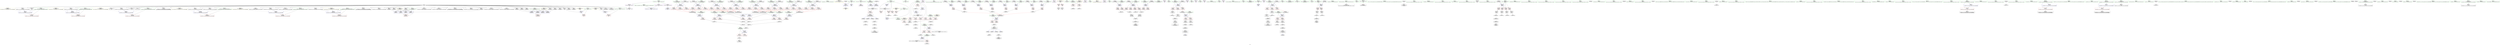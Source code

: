 digraph "SVFG" {
	label="SVFG";

	Node0x556e4ef39990 [shape=record,color=grey,label="{NodeID: 0\nNullPtr}"];
	Node0x556e4ef39990 -> Node0x556e4ef54a10[style=solid];
	Node0x556e4ef39990 -> Node0x556e4ef54b10[style=solid];
	Node0x556e4ef39990 -> Node0x556e4ef54be0[style=solid];
	Node0x556e4ef39990 -> Node0x556e4ef54cb0[style=solid];
	Node0x556e4ef39990 -> Node0x556e4ef54d80[style=solid];
	Node0x556e4ef39990 -> Node0x556e4ef54e50[style=solid];
	Node0x556e4ef39990 -> Node0x556e4ef54f20[style=solid];
	Node0x556e4ef39990 -> Node0x556e4ef54ff0[style=solid];
	Node0x556e4ef39990 -> Node0x556e4ef550c0[style=solid];
	Node0x556e4ef39990 -> Node0x556e4ef55190[style=solid];
	Node0x556e4ef39990 -> Node0x556e4ef55260[style=solid];
	Node0x556e4ef39990 -> Node0x556e4ef55330[style=solid];
	Node0x556e4ef39990 -> Node0x556e4ef55400[style=solid];
	Node0x556e4ef39990 -> Node0x556e4ef554d0[style=solid];
	Node0x556e4ef39990 -> Node0x556e4ef555a0[style=solid];
	Node0x556e4ef39990 -> Node0x556e4ef55670[style=solid];
	Node0x556e4ef39990 -> Node0x556e4ef55740[style=solid];
	Node0x556e4ef39990 -> Node0x556e4ef55810[style=solid];
	Node0x556e4ef39990 -> Node0x556e4ef558e0[style=solid];
	Node0x556e4ef39990 -> Node0x556e4ef559b0[style=solid];
	Node0x556e4ef39990 -> Node0x556e4ef55a80[style=solid];
	Node0x556e4ef39990 -> Node0x556e4ef55b50[style=solid];
	Node0x556e4ef39990 -> Node0x556e4ef55c20[style=solid];
	Node0x556e4ef39990 -> Node0x556e4ef55cf0[style=solid];
	Node0x556e4ef39990 -> Node0x556e4ef55dc0[style=solid];
	Node0x556e4ef39990 -> Node0x556e4ef55e90[style=solid];
	Node0x556e4ef39990 -> Node0x556e4ef55f60[style=solid];
	Node0x556e4ef39990 -> Node0x556e4ef56030[style=solid];
	Node0x556e4ef39990 -> Node0x556e4ef56100[style=solid];
	Node0x556e4ef39990 -> Node0x556e4ef561d0[style=solid];
	Node0x556e4ef39990 -> Node0x556e4ef562a0[style=solid];
	Node0x556e4ef39990 -> Node0x556e4ef56370[style=solid];
	Node0x556e4ef39990 -> Node0x556e4ef56440[style=solid];
	Node0x556e4ef39990 -> Node0x556e4ef56510[style=solid];
	Node0x556e4ef39990 -> Node0x556e4ef565e0[style=solid];
	Node0x556e4ef39990 -> Node0x556e4ef566b0[style=solid];
	Node0x556e4ef39990 -> Node0x556e4ef56780[style=solid];
	Node0x556e4ef39990 -> Node0x556e4ef56850[style=solid];
	Node0x556e4ef39990 -> Node0x556e4ef60c70[style=solid];
	Node0x556e4ef75fa0 [shape=record,color=grey,label="{NodeID: 609\n179 = Binary(177, 178, )\n}"];
	Node0x556e4ef75fa0 -> Node0x556e4ef76120[style=solid];
	Node0x556e4ef5d8b0 [shape=record,color=red,label="{NodeID: 277\n258\<--235\n\<--x4.addr\n_Z11isIntersectdddddddd\n|{<s0>11}}"];
	Node0x556e4ef5d8b0:s0 -> Node0x556e4efb3990[style=solid,color=red];
	Node0x556e4ef4e4e0 [shape=record,color=green,label="{NodeID: 111\n573\<--574\n_Z5_mainB5cxx11v\<--_Z5_mainB5cxx11v_field_insensitive\n}"];
	Node0x556e4ef959d0 [shape=record,color=yellow,style=double,label="{NodeID: 720\n2V_1 = ENCHI(MR_2V_0)\npts\{10 \}\nFun[_GLOBAL__sub_I_ACRushTC_0_0.cpp]|{<s0>61}}"];
	Node0x556e4ef959d0:s0 -> Node0x556e4ef60d70[style=dashed,color=red];
	Node0x556e4ef57650 [shape=record,color=blue,label="{NodeID: 388\n587\<--635\nexn.slot\<--\n_Z5_mainB5cxx11v\n}"];
	Node0x556e4ef57650 -> Node0x556e4ef60080[style=dashed];
	Node0x556e4ef52910 [shape=record,color=purple,label="{NodeID: 222\n42\<--4\n\<--_ZStL8__ioinit\n__cxx_global_var_init\n}"];
	Node0x556e4ef4ee50 [shape=record,color=green,label="{NodeID: 56\n152\<--153\nretval\<--retval_field_insensitive\n_Z9crossOperdddddd\n}"];
	Node0x556e4ef4ee50 -> Node0x556e4ef5c120[style=solid];
	Node0x556e4ef4ee50 -> Node0x556e4ef61b40[style=solid];
	Node0x556e4ef4ee50 -> Node0x556e4ef61c10[style=solid];
	Node0x556e4efb7d50 [shape=record,color=black,label="{NodeID: 831\n217 = PHI()\n2nd arg _Z11isIntersectdddddddd }"];
	Node0x556e4efb7d50 -> Node0x556e4ef61e80[style=solid];
	Node0x556e4ef60630 [shape=record,color=red,label="{NodeID: 333\n749\<--719\n\<--case_id\nmain\n}"];
	Node0x556e4ef55e90 [shape=record,color=black,label="{NodeID: 167\n679\<--3\n\<--dummyVal\n_Z5_mainB5cxx11v\n}"];
	Node0x556e4ef42100 [shape=record,color=green,label="{NodeID: 1\n7\<--1\n__dso_handle\<--dummyObj\nGlob }"];
	Node0x556e4ef76120 [shape=record,color=grey,label="{NodeID: 610\n180 = Binary(176, 179, )\n}"];
	Node0x556e4ef76120 -> Node0x556e4ef75ca0[style=solid];
	Node0x556e4ef5d980 [shape=record,color=red,label="{NodeID: 278\n266\<--235\n\<--x4.addr\n_Z11isIntersectdddddddd\n|{<s0>12}}"];
	Node0x556e4ef5d980:s0 -> Node0x556e4efafe40[style=solid,color=red];
	Node0x556e4ef4e5e0 [shape=record,color=green,label="{NodeID: 112\n577\<--578\nn\<--n_field_insensitive\n_Z5_mainB5cxx11v\n}"];
	Node0x556e4ef4e5e0 -> Node0x556e4ef5f860[style=solid];
	Node0x556e4ef57720 [shape=record,color=blue,label="{NodeID: 389\n589\<--637\nehselector.slot\<--\n_Z5_mainB5cxx11v\n}"];
	Node0x556e4ef57720 -> Node0x556e4ef60150[style=dashed];
	Node0x556e4ef529e0 [shape=record,color=purple,label="{NodeID: 223\n626\<--12\n\<--.str\n_Z5_mainB5cxx11v\n}"];
	Node0x556e4ef4ef20 [shape=record,color=green,label="{NodeID: 57\n154\<--155\nx0.addr\<--x0.addr_field_insensitive\n_Z9crossOperdddddd\n}"];
	Node0x556e4ef4ef20 -> Node0x556e4ef5c1f0[style=solid];
	Node0x556e4ef4ef20 -> Node0x556e4ef5c2c0[style=solid];
	Node0x556e4ef4ef20 -> Node0x556e4ef61590[style=solid];
	Node0x556e4efb7e50 [shape=record,color=black,label="{NodeID: 832\n218 = PHI()\n3rd arg _Z11isIntersectdddddddd }"];
	Node0x556e4efb7e50 -> Node0x556e4ef61f50[style=solid];
	Node0x556e4ef60700 [shape=record,color=red,label="{NodeID: 334\n768\<--719\n\<--case_id\nmain\n}"];
	Node0x556e4ef60700 -> Node0x556e4ef76420[style=solid];
	Node0x556e4ef55f60 [shape=record,color=black,label="{NodeID: 168\n680\<--3\n\<--dummyVal\n_Z5_mainB5cxx11v\n}"];
	Node0x556e4ef55f60 -> Node0x556e4ef57b30[style=solid];
	Node0x556e4ef38330 [shape=record,color=green,label="{NodeID: 2\n9\<--1\n\<--dummyObj\nCan only get source location for instruction, argument, global var or function.}"];
	Node0x556e4ef762a0 [shape=record,color=grey,label="{NodeID: 611\n139 = Binary(137, 138, )\n|{<s0>8}}"];
	Node0x556e4ef762a0:s0 -> Node0x556e4efb4450[style=solid,color=red];
	Node0x556e4ef5da50 [shape=record,color=red,label="{NodeID: 279\n273\<--235\n\<--x4.addr\n_Z11isIntersectdddddddd\n|{<s0>13}}"];
	Node0x556e4ef5da50:s0 -> Node0x556e4efafe40[style=solid,color=red];
	Node0x556e4ef4e6b0 [shape=record,color=green,label="{NodeID: 113\n579\<--580\npD\<--pD_field_insensitive\n_Z5_mainB5cxx11v\n}"];
	Node0x556e4ef4e6b0 -> Node0x556e4ef5f930[style=solid];
	Node0x556e4ef4e6b0 -> Node0x556e4ef5fa00[style=solid];
	Node0x556e4ef577f0 [shape=record,color=blue,label="{NodeID: 390\n591\<--644\nwin\<--div\n_Z5_mainB5cxx11v\n}"];
	Node0x556e4ef577f0 -> Node0x556e4ef60220[style=dashed];
	Node0x556e4ef577f0 -> Node0x556e4ef602f0[style=dashed];
	Node0x556e4ef577f0 -> Node0x556e4ef8e9a0[style=dashed];
	Node0x556e4ef52ab0 [shape=record,color=purple,label="{NodeID: 224\n657\<--12\n\<--.str\n_Z5_mainB5cxx11v\n}"];
	Node0x556e4ef4eff0 [shape=record,color=green,label="{NodeID: 58\n156\<--157\ny0.addr\<--y0.addr_field_insensitive\n_Z9crossOperdddddd\n}"];
	Node0x556e4ef4eff0 -> Node0x556e4ef5c390[style=solid];
	Node0x556e4ef4eff0 -> Node0x556e4ef5c460[style=solid];
	Node0x556e4ef4eff0 -> Node0x556e4ef61660[style=solid];
	Node0x556e4efb7f50 [shape=record,color=black,label="{NodeID: 833\n219 = PHI()\n4th arg _Z11isIntersectdddddddd }"];
	Node0x556e4efb7f50 -> Node0x556e4ef62020[style=solid];
	Node0x556e4ef92080 [shape=record,color=yellow,style=double,label="{NodeID: 667\n106V_1 = ENCHI(MR_106V_0)\npts\{1 \}\nFun[main]}"];
	Node0x556e4ef92080 -> Node0x556e4ef5b760[style=dashed];
	Node0x556e4ef92080 -> Node0x556e4ef5b830[style=dashed];
	Node0x556e4ef607d0 [shape=record,color=red,label="{NodeID: 335\n780\<--723\nexn\<--exn.slot\nmain\n}"];
	Node0x556e4ef56030 [shape=record,color=black,label="{NodeID: 169\n682\<--3\n\<--dummyVal\n_Z5_mainB5cxx11v\n}"];
	Node0x556e4ef56030 -> Node0x556e4ef57c00[style=solid];
	Node0x556e4ef40b30 [shape=record,color=green,label="{NodeID: 3\n11\<--1\n_ZSt3cin\<--dummyObj\nGlob }"];
	Node0x556e4ef76420 [shape=record,color=grey,label="{NodeID: 612\n769 = Binary(768, 205, )\n}"];
	Node0x556e4ef76420 -> Node0x556e4ef58010[style=solid];
	Node0x556e4ef5db20 [shape=record,color=red,label="{NodeID: 280\n259\<--237\n\<--y4.addr\n_Z11isIntersectdddddddd\n|{<s0>11}}"];
	Node0x556e4ef5db20:s0 -> Node0x556e4efb3b90[style=solid,color=red];
	Node0x556e4ef53110 [shape=record,color=green,label="{NodeID: 114\n581\<--582\npG\<--pG_field_insensitive\n_Z5_mainB5cxx11v\n}"];
	Node0x556e4ef53110 -> Node0x556e4ef5fad0[style=solid];
	Node0x556e4ef53110 -> Node0x556e4ef5fba0[style=solid];
	Node0x556e4ef578c0 [shape=record,color=blue,label="{NodeID: 391\n593\<--648\nlose\<--sub\n_Z5_mainB5cxx11v\n}"];
	Node0x556e4ef578c0 -> Node0x556e4ef603c0[style=dashed];
	Node0x556e4ef578c0 -> Node0x556e4ef8ea90[style=dashed];
	Node0x556e4ef52b80 [shape=record,color=purple,label="{NodeID: 225\n675\<--12\n\<--.str\n_Z5_mainB5cxx11v\n}"];
	Node0x556e4ef4f0c0 [shape=record,color=green,label="{NodeID: 59\n158\<--159\nx1.addr\<--x1.addr_field_insensitive\n_Z9crossOperdddddd\n}"];
	Node0x556e4ef4f0c0 -> Node0x556e4ef5c530[style=solid];
	Node0x556e4ef4f0c0 -> Node0x556e4ef61730[style=solid];
	Node0x556e4efb8050 [shape=record,color=black,label="{NodeID: 834\n220 = PHI()\n5th arg _Z11isIntersectdddddddd }"];
	Node0x556e4efb8050 -> Node0x556e4ef620f0[style=solid];
	Node0x556e4ef608a0 [shape=record,color=red,label="{NodeID: 336\n781\<--725\nsel\<--ehselector.slot\nmain\n}"];
	Node0x556e4ef56100 [shape=record,color=black,label="{NodeID: 170\n691\<--3\n\<--dummyVal\n_Z5_mainB5cxx11v\n}"];
	Node0x556e4ef40bc0 [shape=record,color=green,label="{NodeID: 4\n12\<--1\n.str\<--dummyObj\nGlob }"];
	Node0x556e4ef63af0 [shape=record,color=yellow,style=double,label="{NodeID: 779\nRETMU(2V_2)\npts\{10 \}\nFun[_GLOBAL__sub_I_ACRushTC_0_0.cpp]}"];
	Node0x556e4ef765a0 [shape=record,color=grey,label="{NodeID: 613\n141 = Binary(136, 140, )\n}"];
	Node0x556e4ef765a0 -> Node0x556e4ef56bc0[style=solid];
	Node0x556e4ef5dbf0 [shape=record,color=red,label="{NodeID: 281\n267\<--237\n\<--y4.addr\n_Z11isIntersectdddddddd\n|{<s0>12}}"];
	Node0x556e4ef5dbf0:s0 -> Node0x556e4efb3790[style=solid,color=red];
	Node0x556e4ef531e0 [shape=record,color=green,label="{NodeID: 115\n583\<--584\nD\<--D_field_insensitive\n_Z5_mainB5cxx11v\n}"];
	Node0x556e4ef531e0 -> Node0x556e4ef5fc70[style=solid];
	Node0x556e4ef531e0 -> Node0x556e4ef5fd40[style=solid];
	Node0x556e4ef531e0 -> Node0x556e4ef5fe10[style=solid];
	Node0x556e4ef531e0 -> Node0x556e4ef5fee0[style=solid];
	Node0x556e4ef531e0 -> Node0x556e4ef5ffb0[style=solid];
	Node0x556e4ef531e0 -> Node0x556e4ef574b0[style=solid];
	Node0x556e4ef531e0 -> Node0x556e4ef57580[style=solid];
	Node0x556e4ef57990 [shape=record,color=blue,label="{NodeID: 392\n587\<--662\nexn.slot\<--\n_Z5_mainB5cxx11v\n}"];
	Node0x556e4ef57990 -> Node0x556e4ef60080[style=dashed];
	Node0x556e4ef52c50 [shape=record,color=purple,label="{NodeID: 226\n687\<--14\n\<--.str.2\n_Z5_mainB5cxx11v\n}"];
	Node0x556e4ef4f190 [shape=record,color=green,label="{NodeID: 60\n160\<--161\ny1.addr\<--y1.addr_field_insensitive\n_Z9crossOperdddddd\n}"];
	Node0x556e4ef4f190 -> Node0x556e4ef5c600[style=solid];
	Node0x556e4ef4f190 -> Node0x556e4ef61800[style=solid];
	Node0x556e4efb8150 [shape=record,color=black,label="{NodeID: 835\n221 = PHI()\n6th arg _Z11isIntersectdddddddd }"];
	Node0x556e4efb8150 -> Node0x556e4ef621c0[style=solid];
	Node0x556e4ef92270 [shape=record,color=yellow,style=double,label="{NodeID: 669\n110V_1 = ENCHI(MR_110V_0)\npts\{718 \}\nFun[main]}"];
	Node0x556e4ef92270 -> Node0x556e4ef60490[style=dashed];
	Node0x556e4ef60970 [shape=record,color=blue,label="{NodeID: 337\n8\<--9\n_ZL2pi\<--\nGlob }"];
	Node0x556e4ef561d0 [shape=record,color=black,label="{NodeID: 171\n692\<--3\n\<--dummyVal\n_Z5_mainB5cxx11v\n}"];
	Node0x556e4ef561d0 -> Node0x556e4ef57cd0[style=solid];
	Node0x556e4ef3f4e0 [shape=record,color=green,label="{NodeID: 5\n14\<--1\n.str.2\<--dummyObj\nGlob }"];
	Node0x556e4ef76720 [shape=record,color=grey,label="{NodeID: 614\n301 = Binary(299, 300, )\n}"];
	Node0x556e4ef5dcc0 [shape=record,color=red,label="{NodeID: 282\n274\<--237\n\<--y4.addr\n_Z11isIntersectdddddddd\n|{<s0>13}}"];
	Node0x556e4ef5dcc0:s0 -> Node0x556e4efb3790[style=solid,color=red];
	Node0x556e4ef532b0 [shape=record,color=green,label="{NodeID: 116\n585\<--586\nref.tmp\<--ref.tmp_field_insensitive\n_Z5_mainB5cxx11v\n}"];
	Node0x556e4ef57a60 [shape=record,color=blue,label="{NodeID: 393\n589\<--664\nehselector.slot\<--\n_Z5_mainB5cxx11v\n}"];
	Node0x556e4ef57a60 -> Node0x556e4ef60150[style=dashed];
	Node0x556e4ef52d20 [shape=record,color=purple,label="{NodeID: 227\n729\<--16\n\<--.str.3\nmain\n}"];
	Node0x556e4ef4f260 [shape=record,color=green,label="{NodeID: 61\n162\<--163\nx2.addr\<--x2.addr_field_insensitive\n_Z9crossOperdddddd\n}"];
	Node0x556e4ef4f260 -> Node0x556e4ef5c6d0[style=solid];
	Node0x556e4ef4f260 -> Node0x556e4ef618d0[style=solid];
	Node0x556e4efb8250 [shape=record,color=black,label="{NodeID: 836\n222 = PHI()\n7th arg _Z11isIntersectdddddddd }"];
	Node0x556e4efb8250 -> Node0x556e4ef62290[style=solid];
	Node0x556e4ef60a70 [shape=record,color=blue,label="{NodeID: 338\n810\<--32\nllvm.global_ctors_0\<--\nGlob }"];
	Node0x556e4ef562a0 [shape=record,color=black,label="{NodeID: 172\n694\<--3\n\<--dummyVal\n_Z5_mainB5cxx11v\n}"];
	Node0x556e4ef562a0 -> Node0x556e4ef57da0[style=solid];
	Node0x556e4ef3f570 [shape=record,color=green,label="{NodeID: 6\n16\<--1\n.str.3\<--dummyObj\nGlob }"];
	Node0x556e4ef768a0 [shape=record,color=grey,label="{NodeID: 615\n441 = Binary(440, 421, )\n}"];
	Node0x556e4ef768a0 -> Node0x556e4ef72c40[style=solid];
	Node0x556e4ef5dd90 [shape=record,color=red,label="{NodeID: 283\n299\<--290\n\<--s.addr\n_Z8isMiddleddd\n}"];
	Node0x556e4ef5dd90 -> Node0x556e4ef76720[style=solid];
	Node0x556e4ef53380 [shape=record,color=green,label="{NodeID: 117\n587\<--588\nexn.slot\<--exn.slot_field_insensitive\n_Z5_mainB5cxx11v\n}"];
	Node0x556e4ef53380 -> Node0x556e4ef60080[style=solid];
	Node0x556e4ef53380 -> Node0x556e4ef57650[style=solid];
	Node0x556e4ef53380 -> Node0x556e4ef57990[style=solid];
	Node0x556e4ef53380 -> Node0x556e4ef57b30[style=solid];
	Node0x556e4ef53380 -> Node0x556e4ef57cd0[style=solid];
	Node0x556e4ef57b30 [shape=record,color=blue,label="{NodeID: 394\n587\<--680\nexn.slot\<--\n_Z5_mainB5cxx11v\n}"];
	Node0x556e4ef57b30 -> Node0x556e4ef60080[style=dashed];
	Node0x556e4ef52df0 [shape=record,color=purple,label="{NodeID: 228\n730\<--18\n\<--.str.4\nmain\n}"];
	Node0x556e4ef4f330 [shape=record,color=green,label="{NodeID: 62\n164\<--165\ny2.addr\<--y2.addr_field_insensitive\n_Z9crossOperdddddd\n}"];
	Node0x556e4ef4f330 -> Node0x556e4ef5c7a0[style=solid];
	Node0x556e4ef4f330 -> Node0x556e4ef619a0[style=solid];
	Node0x556e4efb8350 [shape=record,color=black,label="{NodeID: 837\n72 = PHI()\n0th arg _Z4distdddd }"];
	Node0x556e4efb8350 -> Node0x556e4ef60e40[style=solid];
	Node0x556e4ef92430 [shape=record,color=yellow,style=double,label="{NodeID: 671\n114V_1 = ENCHI(MR_114V_0)\npts\{724 \}\nFun[main]}"];
	Node0x556e4ef92430 -> Node0x556e4ef580e0[style=dashed];
	Node0x556e4ef60b70 [shape=record,color=blue,label="{NodeID: 339\n811\<--33\nllvm.global_ctors_1\<--_GLOBAL__sub_I_ACRushTC_0_0.cpp\nGlob }"];
	Node0x556e4ef56370 [shape=record,color=black,label="{NodeID: 173\n701\<--3\nlpad.val\<--dummyVal\n_Z5_mainB5cxx11v\n}"];
	Node0x556e4ef3f600 [shape=record,color=green,label="{NodeID: 7\n18\<--1\n.str.4\<--dummyObj\nGlob }"];
	Node0x556e4ef63e70 [shape=record,color=yellow,style=double,label="{NodeID: 782\n2V_2 = CSCHI(MR_2V_1)\npts\{10 \}\nCS[]}"];
	Node0x556e4ef76a20 [shape=record,color=grey,label="{NodeID: 616\n615 = Binary(614, 205, )\n}"];
	Node0x556e4ef76a20 -> Node0x556e4ef57580[style=solid];
	Node0x556e4ef5de60 [shape=record,color=red,label="{NodeID: 284\n311\<--290\n\<--s.addr\n_Z8isMiddleddd\n}"];
	Node0x556e4ef5de60 -> Node0x556e4ef79d20[style=solid];
	Node0x556e4ef53450 [shape=record,color=green,label="{NodeID: 118\n589\<--590\nehselector.slot\<--ehselector.slot_field_insensitive\n_Z5_mainB5cxx11v\n}"];
	Node0x556e4ef53450 -> Node0x556e4ef60150[style=solid];
	Node0x556e4ef53450 -> Node0x556e4ef57720[style=solid];
	Node0x556e4ef53450 -> Node0x556e4ef57a60[style=solid];
	Node0x556e4ef53450 -> Node0x556e4ef57c00[style=solid];
	Node0x556e4ef53450 -> Node0x556e4ef57da0[style=solid];
	Node0x556e4ef57c00 [shape=record,color=blue,label="{NodeID: 395\n589\<--682\nehselector.slot\<--\n_Z5_mainB5cxx11v\n}"];
	Node0x556e4ef57c00 -> Node0x556e4ef60150[style=dashed];
	Node0x556e4ef52ec0 [shape=record,color=purple,label="{NodeID: 229\n735\<--21\n\<--.str.5\nmain\n}"];
	Node0x556e4ef4f400 [shape=record,color=green,label="{NodeID: 63\n166\<--167\nt\<--t_field_insensitive\n_Z9crossOperdddddd\n}"];
	Node0x556e4ef4f400 -> Node0x556e4ef5c870[style=solid];
	Node0x556e4ef4f400 -> Node0x556e4ef5c940[style=solid];
	Node0x556e4ef4f400 -> Node0x556e4ef61a70[style=solid];
	Node0x556e4efb8450 [shape=record,color=black,label="{NodeID: 838\n73 = PHI()\n1st arg _Z4distdddd }"];
	Node0x556e4efb8450 -> Node0x556e4ef60f10[style=solid];
	Node0x556e4ef92510 [shape=record,color=yellow,style=double,label="{NodeID: 672\n116V_1 = ENCHI(MR_116V_0)\npts\{726 \}\nFun[main]}"];
	Node0x556e4ef92510 -> Node0x556e4ef581b0[style=dashed];
	Node0x556e4ef60c70 [shape=record,color=blue, style = dotted,label="{NodeID: 340\n812\<--3\nllvm.global_ctors_2\<--dummyVal\nGlob }"];
	Node0x556e4ef56440 [shape=record,color=black,label="{NodeID: 174\n702\<--3\nlpad.val23\<--dummyVal\n_Z5_mainB5cxx11v\n}"];
	Node0x556e4ef3f690 [shape=record,color=green,label="{NodeID: 8\n20\<--1\nstdin\<--dummyObj\nGlob }"];
	Node0x556e4efafe40 [shape=record,color=black,label="{NodeID: 783\n148 = PHI(249, 256, 266, 273, )\n2nd arg _Z9crossOperdddddd }"];
	Node0x556e4efafe40 -> Node0x556e4ef61730[style=solid];
	Node0x556e4ef76ba0 [shape=record,color=grey,label="{NodeID: 617\n648 = Binary(646, 647, )\n}"];
	Node0x556e4ef76ba0 -> Node0x556e4ef578c0[style=solid];
	Node0x556e4ef5df30 [shape=record,color=red,label="{NodeID: 285\n300\<--292\n\<--m.addr\n_Z8isMiddleddd\n}"];
	Node0x556e4ef5df30 -> Node0x556e4ef76720[style=solid];
	Node0x556e4ef53520 [shape=record,color=green,label="{NodeID: 119\n591\<--592\nwin\<--win_field_insensitive\n_Z5_mainB5cxx11v\n}"];
	Node0x556e4ef53520 -> Node0x556e4ef60220[style=solid];
	Node0x556e4ef53520 -> Node0x556e4ef602f0[style=solid];
	Node0x556e4ef53520 -> Node0x556e4ef577f0[style=solid];
	Node0x556e4ef57cd0 [shape=record,color=blue,label="{NodeID: 396\n587\<--692\nexn.slot\<--\n_Z5_mainB5cxx11v\n}"];
	Node0x556e4ef57cd0 -> Node0x556e4ef60080[style=dashed];
	Node0x556e4ef52f90 [shape=record,color=purple,label="{NodeID: 230\n736\<--23\n\<--.str.6\nmain\n}"];
	Node0x556e4ef4f4d0 [shape=record,color=green,label="{NodeID: 64\n192\<--193\nllvm.fabs.f64\<--llvm.fabs.f64_field_insensitive\n}"];
	Node0x556e4efb8550 [shape=record,color=black,label="{NodeID: 839\n74 = PHI()\n2nd arg _Z4distdddd }"];
	Node0x556e4efb8550 -> Node0x556e4ef60fe0[style=solid];
	Node0x556e4ef60d70 [shape=record,color=blue,label="{NodeID: 341\n8\<--61\n_ZL2pi\<--call\n__cxx_global_var_init.1\n|{<s0>61}}"];
	Node0x556e4ef60d70:s0 -> Node0x556e4ef63e70[style=dashed,color=blue];
	Node0x556e4ef56510 [shape=record,color=black,label="{NodeID: 175\n772\<--3\n\<--dummyVal\nmain\n}"];
	Node0x556e4ef3f720 [shape=record,color=green,label="{NodeID: 9\n21\<--1\n.str.5\<--dummyObj\nGlob }"];
	Node0x556e4efb3790 [shape=record,color=black,label="{NodeID: 784\n149 = PHI(250, 257, 267, 274, )\n3rd arg _Z9crossOperdddddd }"];
	Node0x556e4efb3790 -> Node0x556e4ef61800[style=solid];
	Node0x556e4ef76d20 [shape=record,color=grey,label="{NodeID: 618\n643 = Binary(641, 642, )\n}"];
	Node0x556e4ef76d20 -> Node0x556e4ef77020[style=solid];
	Node0x556e4ef5e000 [shape=record,color=red,label="{NodeID: 286\n306\<--292\n\<--m.addr\n_Z8isMiddleddd\n}"];
	Node0x556e4ef5e000 -> Node0x556e4ef77620[style=solid];
	Node0x556e4ef535f0 [shape=record,color=green,label="{NodeID: 120\n593\<--594\nlose\<--lose_field_insensitive\n_Z5_mainB5cxx11v\n}"];
	Node0x556e4ef535f0 -> Node0x556e4ef603c0[style=solid];
	Node0x556e4ef535f0 -> Node0x556e4ef578c0[style=solid];
	Node0x556e4ef57da0 [shape=record,color=blue,label="{NodeID: 397\n589\<--694\nehselector.slot\<--\n_Z5_mainB5cxx11v\n}"];
	Node0x556e4ef57da0 -> Node0x556e4ef60150[style=dashed];
	Node0x556e4ef5b330 [shape=record,color=purple,label="{NodeID: 231\n745\<--27\n\<--.str.7\nmain\n}"];
	Node0x556e4ef4f5d0 [shape=record,color=green,label="{NodeID: 65\n212\<--213\n_Z11isIntersectdddddddd\<--_Z11isIntersectdddddddd_field_insensitive\n}"];
	Node0x556e4efb8650 [shape=record,color=black,label="{NodeID: 840\n75 = PHI()\n3rd arg _Z4distdddd }"];
	Node0x556e4efb8650 -> Node0x556e4ef610b0[style=solid];
	Node0x556e4ef60e40 [shape=record,color=blue,label="{NodeID: 342\n76\<--72\nx1.addr\<--x1\n_Z4distdddd\n}"];
	Node0x556e4ef60e40 -> Node0x556e4ef5b900[style=dashed];
	Node0x556e4ef565e0 [shape=record,color=black,label="{NodeID: 176\n773\<--3\n\<--dummyVal\nmain\n}"];
	Node0x556e4ef565e0 -> Node0x556e4ef580e0[style=solid];
	Node0x556e4ef3f7b0 [shape=record,color=green,label="{NodeID: 10\n23\<--1\n.str.6\<--dummyObj\nGlob }"];
	Node0x556e4efb3990 [shape=record,color=black,label="{NodeID: 785\n150 = PHI(251, 258, 268, 275, )\n4th arg _Z9crossOperdddddd }"];
	Node0x556e4efb3990 -> Node0x556e4ef618d0[style=solid];
	Node0x556e4ef76ea0 [shape=record,color=grey,label="{NodeID: 619\n176 = Binary(174, 175, )\n}"];
	Node0x556e4ef76ea0 -> Node0x556e4ef76120[style=solid];
	Node0x556e4ef5e0d0 [shape=record,color=red,label="{NodeID: 287\n312\<--292\n\<--m.addr\n_Z8isMiddleddd\n}"];
	Node0x556e4ef5e0d0 -> Node0x556e4ef79d20[style=solid];
	Node0x556e4ef536c0 [shape=record,color=green,label="{NodeID: 121\n595\<--596\nref.tmp8\<--ref.tmp8_field_insensitive\n_Z5_mainB5cxx11v\n}"];
	Node0x556e4ef57e70 [shape=record,color=blue,label="{NodeID: 398\n715\<--198\nretval\<--\nmain\n}"];
	Node0x556e4ef5b3c0 [shape=record,color=purple,label="{NodeID: 232\n753\<--29\n\<--.str.8\nmain\n}"];
	Node0x556e4ef4f6d0 [shape=record,color=green,label="{NodeID: 66\n223\<--224\nx1.addr\<--x1.addr_field_insensitive\n_Z11isIntersectdddddddd\n}"];
	Node0x556e4ef4f6d0 -> Node0x556e4ef5ca10[style=solid];
	Node0x556e4ef4f6d0 -> Node0x556e4ef5cae0[style=solid];
	Node0x556e4ef4f6d0 -> Node0x556e4ef5cbb0[style=solid];
	Node0x556e4ef4f6d0 -> Node0x556e4ef61ce0[style=solid];
	Node0x556e4efb8750 [shape=record,color=black,label="{NodeID: 841\n327 = PHI(415, )\n0th arg _Z11isUpperCasec }"];
	Node0x556e4efb8750 -> Node0x556e4ef625d0[style=solid];
	Node0x556e4ef60f10 [shape=record,color=blue,label="{NodeID: 343\n78\<--73\ny1.addr\<--y1\n_Z4distdddd\n}"];
	Node0x556e4ef60f10 -> Node0x556e4ef5b9d0[style=dashed];
	Node0x556e4ef566b0 [shape=record,color=black,label="{NodeID: 177\n775\<--3\n\<--dummyVal\nmain\n}"];
	Node0x556e4ef566b0 -> Node0x556e4ef581b0[style=solid];
	Node0x556e4ef3f870 [shape=record,color=green,label="{NodeID: 11\n25\<--1\nstdout\<--dummyObj\nGlob }"];
	Node0x556e4efb3b90 [shape=record,color=black,label="{NodeID: 786\n151 = PHI(252, 259, 269, 276, )\n5th arg _Z9crossOperdddddd }"];
	Node0x556e4efb3b90 -> Node0x556e4ef619a0[style=solid];
	Node0x556e4ef77020 [shape=record,color=grey,label="{NodeID: 620\n644 = Binary(643, 610, )\n}"];
	Node0x556e4ef77020 -> Node0x556e4ef577f0[style=solid];
	Node0x556e4ef5e1a0 [shape=record,color=red,label="{NodeID: 288\n316\<--292\n\<--m.addr\n_Z8isMiddleddd\n}"];
	Node0x556e4ef5e1a0 -> Node0x556e4ef79ea0[style=solid];
	Node0x556e4ef53790 [shape=record,color=green,label="{NodeID: 122\n597\<--598\nref.tmp16\<--ref.tmp16_field_insensitive\n_Z5_mainB5cxx11v\n}"];
	Node0x556e4ef57f40 [shape=record,color=blue,label="{NodeID: 399\n719\<--205\ncase_id\<--\nmain\n}"];
	Node0x556e4ef57f40 -> Node0x556e4ef90890[style=dashed];
	Node0x556e4ef5b490 [shape=record,color=purple,label="{NodeID: 233\n810\<--31\nllvm.global_ctors_0\<--llvm.global_ctors\nGlob }"];
	Node0x556e4ef5b490 -> Node0x556e4ef60a70[style=solid];
	Node0x556e4ef4f7a0 [shape=record,color=green,label="{NodeID: 67\n225\<--226\ny1.addr\<--y1.addr_field_insensitive\n_Z11isIntersectdddddddd\n}"];
	Node0x556e4ef4f7a0 -> Node0x556e4ef5cc80[style=solid];
	Node0x556e4ef4f7a0 -> Node0x556e4ef5cd50[style=solid];
	Node0x556e4ef4f7a0 -> Node0x556e4ef5ce20[style=solid];
	Node0x556e4ef4f7a0 -> Node0x556e4ef61db0[style=solid];
	Node0x556e4efb8920 [shape=record,color=black,label="{NodeID: 842\n146 = PHI(247, 254, 264, 271, )\n0th arg _Z9crossOperdddddd }"];
	Node0x556e4efb8920 -> Node0x556e4ef61590[style=solid];
	Node0x556e4ef60fe0 [shape=record,color=blue,label="{NodeID: 344\n80\<--74\nx2.addr\<--x2\n_Z4distdddd\n}"];
	Node0x556e4ef60fe0 -> Node0x556e4ef5baa0[style=dashed];
	Node0x556e4ef56780 [shape=record,color=black,label="{NodeID: 178\n782\<--3\nlpad.val\<--dummyVal\nmain\n}"];
	Node0x556e4ef3f930 [shape=record,color=green,label="{NodeID: 12\n26\<--1\n_ZSt4cout\<--dummyObj\nGlob }"];
	Node0x556e4efb3d90 [shape=record,color=black,label="{NodeID: 787\n346 = PHI(436, )\n0th arg _Z11isLowerCasec }"];
	Node0x556e4efb3d90 -> Node0x556e4ef626a0[style=solid];
	Node0x556e4ef771a0 [shape=record,color=grey,label="{NodeID: 621\n609 = Binary(608, 610, )\n}"];
	Node0x556e4ef771a0 -> Node0x556e4ef78ca0[style=solid];
	Node0x556e4ef5e270 [shape=record,color=red,label="{NodeID: 289\n305\<--294\n\<--t.addr\n_Z8isMiddleddd\n}"];
	Node0x556e4ef5e270 -> Node0x556e4ef77620[style=solid];
	Node0x556e4ef53860 [shape=record,color=green,label="{NodeID: 123\n599\<--600\nref.tmp20\<--ref.tmp20_field_insensitive\n_Z5_mainB5cxx11v\n}"];
	Node0x556e4ef58010 [shape=record,color=blue,label="{NodeID: 400\n719\<--769\ncase_id\<--inc\nmain\n}"];
	Node0x556e4ef58010 -> Node0x556e4ef90890[style=dashed];
	Node0x556e4ef5b560 [shape=record,color=purple,label="{NodeID: 234\n811\<--31\nllvm.global_ctors_1\<--llvm.global_ctors\nGlob }"];
	Node0x556e4ef5b560 -> Node0x556e4ef60b70[style=solid];
	Node0x556e4ef4f870 [shape=record,color=green,label="{NodeID: 68\n227\<--228\nx2.addr\<--x2.addr_field_insensitive\n_Z11isIntersectdddddddd\n}"];
	Node0x556e4ef4f870 -> Node0x556e4ef5cef0[style=solid];
	Node0x556e4ef4f870 -> Node0x556e4ef5cfc0[style=solid];
	Node0x556e4ef4f870 -> Node0x556e4ef5d090[style=solid];
	Node0x556e4ef4f870 -> Node0x556e4ef61e80[style=solid];
	Node0x556e4efb8cd0 [shape=record,color=black,label="{NodeID: 843\n147 = PHI(248, 255, 265, 272, )\n1st arg _Z9crossOperdddddd }"];
	Node0x556e4efb8cd0 -> Node0x556e4ef61660[style=solid];
	Node0x556e4ef610b0 [shape=record,color=blue,label="{NodeID: 345\n82\<--75\ny2.addr\<--y2\n_Z4distdddd\n}"];
	Node0x556e4ef610b0 -> Node0x556e4ef5bb70[style=dashed];
	Node0x556e4ef56850 [shape=record,color=black,label="{NodeID: 179\n783\<--3\nlpad.val9\<--dummyVal\nmain\n}"];
	Node0x556e4ef3f9f0 [shape=record,color=green,label="{NodeID: 13\n27\<--1\n.str.7\<--dummyObj\nGlob }"];
	Node0x556e4efb3ea0 [shape=record,color=black,label="{NodeID: 788\n392 = PHI()\n0th arg _Z7isDigitc }"];
	Node0x556e4efb3ea0 -> Node0x556e4ef62840[style=solid];
	Node0x556e4ef77320 [shape=record,color=grey,label="{NodeID: 622\n608 = Binary(606, 607, )\n}"];
	Node0x556e4ef77320 -> Node0x556e4ef771a0[style=solid];
	Node0x556e4ef5e340 [shape=record,color=red,label="{NodeID: 290\n315\<--294\n\<--t.addr\n_Z8isMiddleddd\n}"];
	Node0x556e4ef5e340 -> Node0x556e4ef79ea0[style=solid];
	Node0x556e4ef53930 [shape=record,color=green,label="{NodeID: 124\n624\<--625\n_ZNSaIcEC1Ev\<--_ZNSaIcEC1Ev_field_insensitive\n}"];
	Node0x556e4ef580e0 [shape=record,color=blue,label="{NodeID: 401\n723\<--773\nexn.slot\<--\nmain\n}"];
	Node0x556e4ef580e0 -> Node0x556e4ef607d0[style=dashed];
	Node0x556e4ef5b660 [shape=record,color=purple,label="{NodeID: 235\n812\<--31\nllvm.global_ctors_2\<--llvm.global_ctors\nGlob }"];
	Node0x556e4ef5b660 -> Node0x556e4ef60c70[style=solid];
	Node0x556e4ef4f940 [shape=record,color=green,label="{NodeID: 69\n229\<--230\ny2.addr\<--y2.addr_field_insensitive\n_Z11isIntersectdddddddd\n}"];
	Node0x556e4ef4f940 -> Node0x556e4ef5d160[style=solid];
	Node0x556e4ef4f940 -> Node0x556e4ef5d230[style=solid];
	Node0x556e4ef4f940 -> Node0x556e4ef5d300[style=solid];
	Node0x556e4ef4f940 -> Node0x556e4ef61f50[style=solid];
	Node0x556e4ef61180 [shape=record,color=blue,label="{NodeID: 346\n107\<--106\nx.addr\<--x\n_Z3sqrIdET_S0_\n}"];
	Node0x556e4ef61180 -> Node0x556e4ef5bc40[style=dashed];
	Node0x556e4ef61180 -> Node0x556e4ef5bd10[style=dashed];
	Node0x556e4ef56920 [shape=record,color=black,label="{NodeID: 180\n44\<--45\n\<--_ZNSt8ios_base4InitD1Ev\nCan only get source location for instruction, argument, global var or function.}"];
	Node0x556e4ef3fab0 [shape=record,color=green,label="{NodeID: 14\n29\<--1\n.str.8\<--dummyObj\nGlob }"];
	Node0x556e4efb3f70 [shape=record,color=black,label="{NodeID: 789\n576 = PHI(721, )\n0th arg _Z5_mainB5cxx11v }"];
	Node0x556e4ef774a0 [shape=record,color=grey,label="{NodeID: 623\n135 = Binary(133, 134, )\n|{<s0>7}}"];
	Node0x556e4ef774a0:s0 -> Node0x556e4efb4450[style=solid,color=red];
	Node0x556e4ef5e410 [shape=record,color=red,label="{NodeID: 291\n331\<--328\n\<--c.addr\n_Z11isUpperCasec\n}"];
	Node0x556e4ef5e410 -> Node0x556e4ef57240[style=solid];
	Node0x556e4ef53a30 [shape=record,color=green,label="{NodeID: 125\n628\<--629\n_ZNSt7__cxx1112basic_stringIcSt11char_traitsIcESaIcEEC1EPKcRKS3_\<--_ZNSt7__cxx1112basic_stringIcSt11char_traitsIcESaIcEEC1EPKcRKS3__field_insensitive\n}"];
	Node0x556e4ef581b0 [shape=record,color=blue,label="{NodeID: 402\n725\<--775\nehselector.slot\<--\nmain\n}"];
	Node0x556e4ef581b0 -> Node0x556e4ef608a0[style=dashed];
	Node0x556e4ef5b760 [shape=record,color=red,label="{NodeID: 236\n728\<--20\n\<--stdin\nmain\n}"];
	Node0x556e4ef5b760 -> Node0x556e4ef52770[style=solid];
	Node0x556e4ef4fa10 [shape=record,color=green,label="{NodeID: 70\n231\<--232\nx3.addr\<--x3.addr_field_insensitive\n_Z11isIntersectdddddddd\n}"];
	Node0x556e4ef4fa10 -> Node0x556e4ef5d3d0[style=solid];
	Node0x556e4ef4fa10 -> Node0x556e4ef5d4a0[style=solid];
	Node0x556e4ef4fa10 -> Node0x556e4ef5d570[style=solid];
	Node0x556e4ef4fa10 -> Node0x556e4ef62020[style=solid];
	Node0x556e4ef61250 [shape=record,color=blue,label="{NodeID: 347\n121\<--117\nx1.addr\<--x1\n_Z5distRdddd\n}"];
	Node0x556e4ef61250 -> Node0x556e4ef5bde0[style=dashed];
	Node0x556e4ef56a20 [shape=record,color=black,label="{NodeID: 181\n71\<--99\n_Z4distdddd_ret\<--call3\n_Z4distdddd\n}"];
	Node0x556e4ef3fb70 [shape=record,color=green,label="{NodeID: 15\n32\<--1\n\<--dummyObj\nCan only get source location for instruction, argument, global var or function.}"];
	Node0x556e4efb4110 [shape=record,color=black,label="{NodeID: 790\n117 = PHI()\n0th arg _Z5distRdddd }"];
	Node0x556e4efb4110 -> Node0x556e4ef61250[style=solid];
	Node0x556e4ef77620 [shape=record,color=grey,label="{NodeID: 624\n307 = Binary(305, 306, )\n}"];
	Node0x556e4ef5e4e0 [shape=record,color=red,label="{NodeID: 292\n336\<--328\n\<--c.addr\n_Z11isUpperCasec\n}"];
	Node0x556e4ef5e4e0 -> Node0x556e4ef510b0[style=solid];
	Node0x556e4ef53b30 [shape=record,color=green,label="{NodeID: 126\n631\<--632\n_ZNSaIcED1Ev\<--_ZNSaIcED1Ev_field_insensitive\n}"];
	Node0x556e4ef5b830 [shape=record,color=red,label="{NodeID: 237\n734\<--25\n\<--stdout\nmain\n}"];
	Node0x556e4ef5b830 -> Node0x556e4ef52840[style=solid];
	Node0x556e4ef4fae0 [shape=record,color=green,label="{NodeID: 71\n233\<--234\ny3.addr\<--y3.addr_field_insensitive\n_Z11isIntersectdddddddd\n}"];
	Node0x556e4ef4fae0 -> Node0x556e4ef5d640[style=solid];
	Node0x556e4ef4fae0 -> Node0x556e4ef5d710[style=solid];
	Node0x556e4ef4fae0 -> Node0x556e4ef5d7e0[style=solid];
	Node0x556e4ef4fae0 -> Node0x556e4ef620f0[style=solid];
	Node0x556e4ef61320 [shape=record,color=blue,label="{NodeID: 348\n123\<--118\ny1.addr\<--y1\n_Z5distRdddd\n}"];
	Node0x556e4ef61320 -> Node0x556e4ef5beb0[style=dashed];
	Node0x556e4ef56af0 [shape=record,color=black,label="{NodeID: 182\n105\<--112\n_Z3sqrIdET_S0__ret\<--mul\n_Z3sqrIdET_S0_\n|{<s0>4|<s1>5|<s2>7|<s3>8}}"];
	Node0x556e4ef56af0:s0 -> Node0x556e4efb5cd0[style=solid,color=blue];
	Node0x556e4ef56af0:s1 -> Node0x556e4efb5ea0[style=solid,color=blue];
	Node0x556e4ef56af0:s2 -> Node0x556e4efb60b0[style=solid,color=blue];
	Node0x556e4ef56af0:s3 -> Node0x556e4efb6220[style=solid,color=blue];
	Node0x556e4ef3fc70 [shape=record,color=green,label="{NodeID: 16\n62\<--1\n\<--dummyObj\nCan only get source location for instruction, argument, global var or function.}"];
	Node0x556e4efb41e0 [shape=record,color=black,label="{NodeID: 791\n118 = PHI()\n1st arg _Z5distRdddd }"];
	Node0x556e4efb41e0 -> Node0x556e4ef61320[style=solid];
	Node0x556e4ef777a0 [shape=record,color=grey,label="{NodeID: 625\n90 = Binary(88, 89, )\n|{<s0>4}}"];
	Node0x556e4ef777a0:s0 -> Node0x556e4efb4450[style=solid,color=red];
	Node0x556e4ef5e5b0 [shape=record,color=red,label="{NodeID: 293\n350\<--347\n\<--c.addr\n_Z11isLowerCasec\n}"];
	Node0x556e4ef5e5b0 -> Node0x556e4ef51250[style=solid];
	Node0x556e4ef53c30 [shape=record,color=green,label="{NodeID: 127\n712\<--713\nmain\<--main_field_insensitive\n}"];
	Node0x556e4ef5b900 [shape=record,color=red,label="{NodeID: 238\n88\<--76\n\<--x1.addr\n_Z4distdddd\n}"];
	Node0x556e4ef5b900 -> Node0x556e4ef777a0[style=solid];
	Node0x556e4ef4fbb0 [shape=record,color=green,label="{NodeID: 72\n235\<--236\nx4.addr\<--x4.addr_field_insensitive\n_Z11isIntersectdddddddd\n}"];
	Node0x556e4ef4fbb0 -> Node0x556e4ef5d8b0[style=solid];
	Node0x556e4ef4fbb0 -> Node0x556e4ef5d980[style=solid];
	Node0x556e4ef4fbb0 -> Node0x556e4ef5da50[style=solid];
	Node0x556e4ef4fbb0 -> Node0x556e4ef621c0[style=solid];
	Node0x556e4ef613f0 [shape=record,color=blue,label="{NodeID: 349\n125\<--119\nx2.addr\<--x2\n_Z5distRdddd\n}"];
	Node0x556e4ef613f0 -> Node0x556e4ef5bf80[style=dashed];
	Node0x556e4ef56bc0 [shape=record,color=black,label="{NodeID: 183\n116\<--141\n_Z5distRdddd_ret\<--add\n_Z5distRdddd\n}"];
	Node0x556e4ef3fd70 [shape=record,color=green,label="{NodeID: 17\n195\<--1\n\<--dummyObj\nCan only get source location for instruction, argument, global var or function.}"];
	Node0x556e4efb42b0 [shape=record,color=black,label="{NodeID: 792\n119 = PHI()\n2nd arg _Z5distRdddd }"];
	Node0x556e4efb42b0 -> Node0x556e4ef613f0[style=solid];
	Node0x556e4ef77920 [shape=record,color=grey,label="{NodeID: 626\n420 = Binary(419, 421, )\n}"];
	Node0x556e4ef77920 -> Node0x556e4ef74e00[style=solid];
	Node0x556e4ef5e680 [shape=record,color=red,label="{NodeID: 294\n355\<--347\n\<--c.addr\n_Z11isLowerCasec\n}"];
	Node0x556e4ef5e680 -> Node0x556e4ef51320[style=solid];
	Node0x556e4ef53d30 [shape=record,color=green,label="{NodeID: 128\n715\<--716\nretval\<--retval_field_insensitive\nmain\n}"];
	Node0x556e4ef53d30 -> Node0x556e4ef57e70[style=solid];
	Node0x556e4ef5b9d0 [shape=record,color=red,label="{NodeID: 239\n94\<--78\n\<--y1.addr\n_Z4distdddd\n}"];
	Node0x556e4ef5b9d0 -> Node0x556e4ef77aa0[style=solid];
	Node0x556e4ef4fc80 [shape=record,color=green,label="{NodeID: 73\n237\<--238\ny4.addr\<--y4.addr_field_insensitive\n_Z11isIntersectdddddddd\n}"];
	Node0x556e4ef4fc80 -> Node0x556e4ef5db20[style=solid];
	Node0x556e4ef4fc80 -> Node0x556e4ef5dbf0[style=solid];
	Node0x556e4ef4fc80 -> Node0x556e4ef5dcc0[style=solid];
	Node0x556e4ef4fc80 -> Node0x556e4ef62290[style=solid];
	Node0x556e4ef614c0 [shape=record,color=blue,label="{NodeID: 350\n127\<--120\ny2.addr\<--y2\n_Z5distRdddd\n}"];
	Node0x556e4ef614c0 -> Node0x556e4ef5c050[style=dashed];
	Node0x556e4ef56c90 [shape=record,color=black,label="{NodeID: 184\n714\<--198\nmain_ret\<--\nmain\n}"];
	Node0x556e4ef3fe70 [shape=record,color=green,label="{NodeID: 18\n198\<--1\n\<--dummyObj\nCan only get source location for instruction, argument, global var or function.}"];
	Node0x556e4efb4380 [shape=record,color=black,label="{NodeID: 793\n120 = PHI()\n3rd arg _Z5distRdddd }"];
	Node0x556e4efb4380 -> Node0x556e4ef614c0[style=solid];
	Node0x556e4ef77aa0 [shape=record,color=grey,label="{NodeID: 627\n96 = Binary(94, 95, )\n|{<s0>5}}"];
	Node0x556e4ef77aa0:s0 -> Node0x556e4efb4450[style=solid,color=red];
	Node0x556e4ef5e750 [shape=record,color=red,label="{NodeID: 295\n369\<--366\n\<--c.addr\n_Z8isLetterc\n}"];
	Node0x556e4ef5e750 -> Node0x556e4ef514c0[style=solid];
	Node0x556e4ef53e00 [shape=record,color=green,label="{NodeID: 129\n717\<--718\ntestcase\<--testcase_field_insensitive\nmain\n}"];
	Node0x556e4ef53e00 -> Node0x556e4ef60490[style=solid];
	Node0x556e4ef5baa0 [shape=record,color=red,label="{NodeID: 240\n89\<--80\n\<--x2.addr\n_Z4distdddd\n}"];
	Node0x556e4ef5baa0 -> Node0x556e4ef777a0[style=solid];
	Node0x556e4ef4fd50 [shape=record,color=green,label="{NodeID: 74\n284\<--285\n_Z8isMiddleddd\<--_Z8isMiddleddd_field_insensitive\n}"];
	Node0x556e4ef61590 [shape=record,color=blue,label="{NodeID: 351\n154\<--146\nx0.addr\<--x0\n_Z9crossOperdddddd\n}"];
	Node0x556e4ef61590 -> Node0x556e4ef5c1f0[style=dashed];
	Node0x556e4ef61590 -> Node0x556e4ef5c2c0[style=dashed];
	Node0x556e4ef56d60 [shape=record,color=black,label="{NodeID: 185\n202\<--201\n\<--cmp6\n_Z9crossOperdddddd\n}"];
	Node0x556e4ef4bca0 [shape=record,color=green,label="{NodeID: 19\n204\<--1\n\<--dummyObj\nCan only get source location for instruction, argument, global var or function.}"];
	Node0x556e4efb4450 [shape=record,color=black,label="{NodeID: 794\n106 = PHI(90, 96, 135, 139, )\n0th arg _Z3sqrIdET_S0_ }"];
	Node0x556e4efb4450 -> Node0x556e4ef61180[style=solid];
	Node0x556e4ef77c20 [shape=record,color=grey,label="{NodeID: 628\n279 = cmp(278, 198, )\n}"];
	Node0x556e4ef77c20 -> Node0x556e4ef71b60[style=solid];
	Node0x556e4ef5e820 [shape=record,color=red,label="{NodeID: 296\n373\<--366\n\<--c.addr\n_Z8isLetterc\n}"];
	Node0x556e4ef5e820 -> Node0x556e4ef51590[style=solid];
	Node0x556e4ef53ed0 [shape=record,color=green,label="{NodeID: 130\n719\<--720\ncase_id\<--case_id_field_insensitive\nmain\n}"];
	Node0x556e4ef53ed0 -> Node0x556e4ef60560[style=solid];
	Node0x556e4ef53ed0 -> Node0x556e4ef60630[style=solid];
	Node0x556e4ef53ed0 -> Node0x556e4ef60700[style=solid];
	Node0x556e4ef53ed0 -> Node0x556e4ef57f40[style=solid];
	Node0x556e4ef53ed0 -> Node0x556e4ef58010[style=solid];
	Node0x556e4ef5bb70 [shape=record,color=red,label="{NodeID: 241\n95\<--82\n\<--y2.addr\n_Z4distdddd\n}"];
	Node0x556e4ef5bb70 -> Node0x556e4ef77aa0[style=solid];
	Node0x556e4ef4fe50 [shape=record,color=green,label="{NodeID: 75\n290\<--291\ns.addr\<--s.addr_field_insensitive\n_Z8isMiddleddd\n}"];
	Node0x556e4ef4fe50 -> Node0x556e4ef5dd90[style=solid];
	Node0x556e4ef4fe50 -> Node0x556e4ef5de60[style=solid];
	Node0x556e4ef4fe50 -> Node0x556e4ef62360[style=solid];
	Node0x556e4ef61660 [shape=record,color=blue,label="{NodeID: 352\n156\<--147\ny0.addr\<--y0\n_Z9crossOperdddddd\n}"];
	Node0x556e4ef61660 -> Node0x556e4ef5c390[style=dashed];
	Node0x556e4ef61660 -> Node0x556e4ef5c460[style=dashed];
	Node0x556e4ef56e30 [shape=record,color=black,label="{NodeID: 186\n145\<--208\n_Z9crossOperdddddd_ret\<--\n_Z9crossOperdddddd\n|{<s0>10|<s1>11|<s2>12|<s3>13}}"];
	Node0x556e4ef56e30:s0 -> Node0x556e4efb6540[style=solid,color=blue];
	Node0x556e4ef56e30:s1 -> Node0x556e4efb66e0[style=solid,color=blue];
	Node0x556e4ef56e30:s2 -> Node0x556e4efb6820[style=solid,color=blue];
	Node0x556e4ef56e30:s3 -> Node0x556e4efb6960[style=solid,color=blue];
	Node0x556e4ef4bd30 [shape=record,color=green,label="{NodeID: 20\n205\<--1\n\<--dummyObj\nCan only get source location for instruction, argument, global var or function.}"];
	Node0x556e4efb4710 [shape=record,color=black,label="{NodeID: 795\n365 = PHI()\n0th arg _Z8isLetterc }"];
	Node0x556e4efb4710 -> Node0x556e4ef62770[style=solid];
	Node0x556e4ef77da0 [shape=record,color=grey,label="{NodeID: 629\n743 = cmp(741, 742, )\n}"];
	Node0x556e4ef5e8f0 [shape=record,color=red,label="{NodeID: 297\n377\<--366\n\<--c.addr\n_Z8isLetterc\n}"];
	Node0x556e4ef5e8f0 -> Node0x556e4ef51660[style=solid];
	Node0x556e4ef53fa0 [shape=record,color=green,label="{NodeID: 131\n721\<--722\nref.tmp\<--ref.tmp_field_insensitive\nmain\n|{<s0>55}}"];
	Node0x556e4ef53fa0:s0 -> Node0x556e4efb3f70[style=solid,color=red];
	Node0x556e4ef5bc40 [shape=record,color=red,label="{NodeID: 242\n110\<--107\n\<--x.addr\n_Z3sqrIdET_S0_\n}"];
	Node0x556e4ef5bc40 -> Node0x556e4ef75820[style=solid];
	Node0x556e4ef4ff20 [shape=record,color=green,label="{NodeID: 76\n292\<--293\nm.addr\<--m.addr_field_insensitive\n_Z8isMiddleddd\n}"];
	Node0x556e4ef4ff20 -> Node0x556e4ef5df30[style=solid];
	Node0x556e4ef4ff20 -> Node0x556e4ef5e000[style=solid];
	Node0x556e4ef4ff20 -> Node0x556e4ef5e0d0[style=solid];
	Node0x556e4ef4ff20 -> Node0x556e4ef5e1a0[style=solid];
	Node0x556e4ef4ff20 -> Node0x556e4ef62430[style=solid];
	Node0x556e4ef61730 [shape=record,color=blue,label="{NodeID: 353\n158\<--148\nx1.addr\<--x1\n_Z9crossOperdddddd\n}"];
	Node0x556e4ef61730 -> Node0x556e4ef5c530[style=dashed];
	Node0x556e4ef56f00 [shape=record,color=black,label="{NodeID: 187\n214\<--281\n_Z11isIntersectdddddddd_ret\<--\n_Z11isIntersectdddddddd\n}"];
	Node0x556e4ef4bdc0 [shape=record,color=green,label="{NodeID: 21\n282\<--1\n\<--dummyObj\nCan only get source location for instruction, argument, global var or function.}"];
	Node0x556e4efb47e0 [shape=record,color=black,label="{NodeID: 796\n411 = PHI()\n0th arg _Z11toLowerCasec }"];
	Node0x556e4efb47e0 -> Node0x556e4ef62910[style=solid];
	Node0x556e4ef77f20 [shape=record,color=grey,label="{NodeID: 630\n262 = cmp(261, 198, )\n}"];
	Node0x556e4ef5e9c0 [shape=record,color=red,label="{NodeID: 298\n381\<--366\n\<--c.addr\n_Z8isLetterc\n}"];
	Node0x556e4ef5e9c0 -> Node0x556e4ef51730[style=solid];
	Node0x556e4ef54070 [shape=record,color=green,label="{NodeID: 132\n723\<--724\nexn.slot\<--exn.slot_field_insensitive\nmain\n}"];
	Node0x556e4ef54070 -> Node0x556e4ef607d0[style=solid];
	Node0x556e4ef54070 -> Node0x556e4ef580e0[style=solid];
	Node0x556e4ef5bd10 [shape=record,color=red,label="{NodeID: 243\n111\<--107\n\<--x.addr\n_Z3sqrIdET_S0_\n}"];
	Node0x556e4ef5bd10 -> Node0x556e4ef75820[style=solid];
	Node0x556e4ef4fff0 [shape=record,color=green,label="{NodeID: 77\n294\<--295\nt.addr\<--t.addr_field_insensitive\n_Z8isMiddleddd\n}"];
	Node0x556e4ef4fff0 -> Node0x556e4ef5e270[style=solid];
	Node0x556e4ef4fff0 -> Node0x556e4ef5e340[style=solid];
	Node0x556e4ef4fff0 -> Node0x556e4ef62500[style=solid];
	Node0x556e4ef931e0 [shape=record,color=yellow,style=double,label="{NodeID: 686\n74V_1 = ENCHI(MR_74V_0)\npts\{458 \}\nFun[_Z5toIntNSt7__cxx1112basic_stringIcSt11char_traitsIcESaIcEEE]}"];
	Node0x556e4ef931e0 -> Node0x556e4ef62b80[style=dashed];
	Node0x556e4ef61800 [shape=record,color=blue,label="{NodeID: 354\n160\<--149\ny1.addr\<--y1\n_Z9crossOperdddddd\n}"];
	Node0x556e4ef61800 -> Node0x556e4ef5c600[style=dashed];
	Node0x556e4ef56fd0 [shape=record,color=black,label="{NodeID: 188\n314\<--313\nconv\<--cmp3\n_Z8isMiddleddd\n}"];
	Node0x556e4ef56fd0 -> Node0x556e4ef7a020[style=solid];
	Node0x556e4ef4be50 [shape=record,color=green,label="{NodeID: 22\n322\<--1\n\<--dummyObj\nCan only get source location for instruction, argument, global var or function.}"];
	Node0x556e4efb5870 [shape=record,color=black,label="{NodeID: 797\n601 = PHI()\n}"];
	Node0x556e4ef780a0 [shape=record,color=grey,label="{NodeID: 631\n672 = cmp(671, 610, )\n}"];
	Node0x556e4ef5ea90 [shape=record,color=red,label="{NodeID: 299\n396\<--393\n\<--c.addr\n_Z7isDigitc\n}"];
	Node0x556e4ef5ea90 -> Node0x556e4ef518d0[style=solid];
	Node0x556e4ef54140 [shape=record,color=green,label="{NodeID: 133\n725\<--726\nehselector.slot\<--ehselector.slot_field_insensitive\nmain\n}"];
	Node0x556e4ef54140 -> Node0x556e4ef608a0[style=solid];
	Node0x556e4ef54140 -> Node0x556e4ef581b0[style=solid];
	Node0x556e4ef5bde0 [shape=record,color=red,label="{NodeID: 244\n133\<--121\n\<--x1.addr\n_Z5distRdddd\n}"];
	Node0x556e4ef5bde0 -> Node0x556e4ef774a0[style=solid];
	Node0x556e4ef500c0 [shape=record,color=green,label="{NodeID: 78\n324\<--325\n_Z11isUpperCasec\<--_Z11isUpperCasec_field_insensitive\n}"];
	Node0x556e4ef932c0 [shape=record,color=yellow,style=double,label="{NodeID: 687\n76V_1 = ENCHI(MR_76V_0)\npts\{460 \}\nFun[_Z5toIntNSt7__cxx1112basic_stringIcSt11char_traitsIcESaIcEEE]}"];
	Node0x556e4ef932c0 -> Node0x556e4ef62c50[style=dashed];
	Node0x556e4ef618d0 [shape=record,color=blue,label="{NodeID: 355\n162\<--150\nx2.addr\<--x2\n_Z9crossOperdddddd\n}"];
	Node0x556e4ef618d0 -> Node0x556e4ef5c6d0[style=dashed];
	Node0x556e4ef570a0 [shape=record,color=black,label="{NodeID: 189\n318\<--317\nconv5\<--cmp4\n_Z8isMiddleddd\n}"];
	Node0x556e4ef570a0 -> Node0x556e4ef7a020[style=solid];
	Node0x556e4ef4bee0 [shape=record,color=green,label="{NodeID: 23\n334\<--1\n\<--dummyObj\nCan only get source location for instruction, argument, global var or function.}"];
	Node0x556e4efb59d0 [shape=record,color=black,label="{NodeID: 798\n467 = PHI()\n}"];
	Node0x556e4ef78220 [shape=record,color=grey,label="{NodeID: 632\n669 = cmp(668, 198, )\n}"];
	Node0x556e4ef5eb60 [shape=record,color=red,label="{NodeID: 300\n401\<--393\n\<--c.addr\n_Z7isDigitc\n}"];
	Node0x556e4ef5eb60 -> Node0x556e4ef519a0[style=solid];
	Node0x556e4ef54210 [shape=record,color=green,label="{NodeID: 134\n732\<--733\nfreopen\<--freopen_field_insensitive\n}"];
	Node0x556e4ef5beb0 [shape=record,color=red,label="{NodeID: 245\n137\<--123\n\<--y1.addr\n_Z5distRdddd\n}"];
	Node0x556e4ef5beb0 -> Node0x556e4ef762a0[style=solid];
	Node0x556e4ef501c0 [shape=record,color=green,label="{NodeID: 79\n328\<--329\nc.addr\<--c.addr_field_insensitive\n_Z11isUpperCasec\n}"];
	Node0x556e4ef501c0 -> Node0x556e4ef5e410[style=solid];
	Node0x556e4ef501c0 -> Node0x556e4ef5e4e0[style=solid];
	Node0x556e4ef501c0 -> Node0x556e4ef625d0[style=solid];
	Node0x556e4ef619a0 [shape=record,color=blue,label="{NodeID: 356\n164\<--151\ny2.addr\<--y2\n_Z9crossOperdddddd\n}"];
	Node0x556e4ef619a0 -> Node0x556e4ef5c7a0[style=dashed];
	Node0x556e4ef57170 [shape=record,color=black,label="{NodeID: 190\n286\<--321\n_Z8isMiddleddd_ret\<--\n_Z8isMiddleddd\n}"];
	Node0x556e4ef4bfe0 [shape=record,color=green,label="{NodeID: 24\n339\<--1\n\<--dummyObj\nCan only get source location for instruction, argument, global var or function.}"];
	Node0x556e4efb5aa0 [shape=record,color=black,label="{NodeID: 799\n43 = PHI()\n}"];
	Node0x556e4ef783a0 [shape=record,color=grey,label="{NodeID: 633\n371 = cmp(370, 334, )\n}"];
	Node0x556e4ef5ec30 [shape=record,color=red,label="{NodeID: 301\n415\<--412\n\<--c.addr\n_Z11toLowerCasec\n|{<s0>16}}"];
	Node0x556e4ef5ec30:s0 -> Node0x556e4efb8750[style=solid,color=red];
	Node0x556e4ef54310 [shape=record,color=green,label="{NodeID: 135\n747\<--748\n_ZStlsISt11char_traitsIcEERSt13basic_ostreamIcT_ES5_PKc\<--_ZStlsISt11char_traitsIcEERSt13basic_ostreamIcT_ES5_PKc_field_insensitive\n}"];
	Node0x556e4ef5bf80 [shape=record,color=red,label="{NodeID: 246\n134\<--125\n\<--x2.addr\n_Z5distRdddd\n}"];
	Node0x556e4ef5bf80 -> Node0x556e4ef774a0[style=solid];
	Node0x556e4ef50290 [shape=record,color=green,label="{NodeID: 80\n343\<--344\n_Z11isLowerCasec\<--_Z11isLowerCasec_field_insensitive\n}"];
	Node0x556e4ef61a70 [shape=record,color=blue,label="{NodeID: 357\n166\<--188\nt\<--sub5\n_Z9crossOperdddddd\n}"];
	Node0x556e4ef61a70 -> Node0x556e4ef5c870[style=dashed];
	Node0x556e4ef61a70 -> Node0x556e4ef5c940[style=dashed];
	Node0x556e4ef57240 [shape=record,color=black,label="{NodeID: 191\n332\<--331\nconv\<--\n_Z11isUpperCasec\n}"];
	Node0x556e4ef57240 -> Node0x556e4ef7a1a0[style=solid];
	Node0x556e4ef4c0e0 [shape=record,color=green,label="{NodeID: 25\n353\<--1\n\<--dummyObj\nCan only get source location for instruction, argument, global var or function.}"];
	Node0x556e4efb5b70 [shape=record,color=black,label="{NodeID: 800\n61 = PHI()\n}"];
	Node0x556e4efb5b70 -> Node0x556e4ef60d70[style=solid];
	Node0x556e4ef78520 [shape=record,color=grey,label="{NodeID: 634\n303 = cmp(302, 195, )\n}"];
	Node0x556e4ef5ed00 [shape=record,color=red,label="{NodeID: 302\n418\<--412\n\<--c.addr\n_Z11toLowerCasec\n}"];
	Node0x556e4ef5ed00 -> Node0x556e4ef51b40[style=solid];
	Node0x556e4ef54410 [shape=record,color=green,label="{NodeID: 136\n751\<--752\n_ZNSolsEi\<--_ZNSolsEi_field_insensitive\n}"];
	Node0x556e4ef5c050 [shape=record,color=red,label="{NodeID: 247\n138\<--127\n\<--y2.addr\n_Z5distRdddd\n}"];
	Node0x556e4ef5c050 -> Node0x556e4ef762a0[style=solid];
	Node0x556e4ef50390 [shape=record,color=green,label="{NodeID: 81\n347\<--348\nc.addr\<--c.addr_field_insensitive\n_Z11isLowerCasec\n}"];
	Node0x556e4ef50390 -> Node0x556e4ef5e5b0[style=solid];
	Node0x556e4ef50390 -> Node0x556e4ef5e680[style=solid];
	Node0x556e4ef50390 -> Node0x556e4ef626a0[style=solid];
	Node0x556e4ef8e3b0 [shape=record,color=yellow,style=double,label="{NodeID: 690\n86V_1 = ENCHI(MR_86V_0)\npts\{546 \}\nFun[_Z8toDoubleNSt7__cxx1112basic_stringIcSt11char_traitsIcESaIcEEE]}"];
	Node0x556e4ef8e3b0 -> Node0x556e4ef57310[style=dashed];
	Node0x556e4ef61b40 [shape=record,color=blue,label="{NodeID: 358\n152\<--198\nretval\<--\n_Z9crossOperdddddd\n}"];
	Node0x556e4ef61b40 -> Node0x556e4ef90390[style=dashed];
	Node0x556e4ef510b0 [shape=record,color=black,label="{NodeID: 192\n337\<--336\nconv1\<--\n_Z11isUpperCasec\n}"];
	Node0x556e4ef510b0 -> Node0x556e4ef795a0[style=solid];
	Node0x556e4ef4c1e0 [shape=record,color=green,label="{NodeID: 26\n358\<--1\n\<--dummyObj\nCan only get source location for instruction, argument, global var or function.}"];
	Node0x556e4efb5cd0 [shape=record,color=black,label="{NodeID: 801\n91 = PHI(105, )\n}"];
	Node0x556e4efb5cd0 -> Node0x556e4ef759a0[style=solid];
	Node0x556e4ef786a0 [shape=record,color=grey,label="{NodeID: 635\n621 = cmp(619, 620, )\n}"];
	Node0x556e4ef5edd0 [shape=record,color=red,label="{NodeID: 303\n423\<--412\n\<--c.addr\n_Z11toLowerCasec\n}"];
	Node0x556e4ef5edd0 -> Node0x556e4ef51c10[style=solid];
	Node0x556e4ef54510 [shape=record,color=green,label="{NodeID: 137\n757\<--758\n_ZStlsIcSt11char_traitsIcESaIcEERSt13basic_ostreamIT_T0_ES7_RKNSt7__cxx1112basic_stringIS4_S5_T1_EE\<--_ZStlsIcSt11char_traitsIcESaIcEERSt13basic_ostreamIT_T0_ES7_RKNSt7__cxx1112basic_stringIS4_S5_T1_EE_field_insensitive\n}"];
	Node0x556e4ef5c120 [shape=record,color=red,label="{NodeID: 248\n208\<--152\n\<--retval\n_Z9crossOperdddddd\n}"];
	Node0x556e4ef5c120 -> Node0x556e4ef56e30[style=solid];
	Node0x556e4ef50460 [shape=record,color=green,label="{NodeID: 82\n362\<--363\n_Z8isLetterc\<--_Z8isLetterc_field_insensitive\n}"];
	Node0x556e4ef8e490 [shape=record,color=yellow,style=double,label="{NodeID: 691\n88V_1 = ENCHI(MR_88V_0)\npts\{548 \}\nFun[_Z8toDoubleNSt7__cxx1112basic_stringIcSt11char_traitsIcESaIcEEE]}"];
	Node0x556e4ef8e490 -> Node0x556e4ef573e0[style=dashed];
	Node0x556e4ef61c10 [shape=record,color=blue,label="{NodeID: 359\n152\<--203\nretval\<--cond\n_Z9crossOperdddddd\n}"];
	Node0x556e4ef61c10 -> Node0x556e4ef90390[style=dashed];
	Node0x556e4ef51180 [shape=record,color=black,label="{NodeID: 193\n326\<--341\n_Z11isUpperCasec_ret\<--\n_Z11isUpperCasec\n|{<s0>16}}"];
	Node0x556e4ef51180:s0 -> Node0x556e4efb6430[style=solid,color=blue];
	Node0x556e4ef4c2e0 [shape=record,color=green,label="{NodeID: 27\n399\<--1\n\<--dummyObj\nCan only get source location for instruction, argument, global var or function.}"];
	Node0x556e4efb5ea0 [shape=record,color=black,label="{NodeID: 802\n97 = PHI(105, )\n}"];
	Node0x556e4efb5ea0 -> Node0x556e4ef759a0[style=solid];
	Node0x556e4ef78820 [shape=record,color=grey,label="{NodeID: 636\n375 = cmp(374, 339, )\n}"];
	Node0x556e4ef5eea0 [shape=record,color=red,label="{NodeID: 304\n436\<--433\n\<--c.addr\n_Z11toUpperCasec\n|{<s0>17}}"];
	Node0x556e4ef5eea0:s0 -> Node0x556e4efb3d90[style=solid,color=red];
	Node0x556e4ef54610 [shape=record,color=green,label="{NodeID: 138\n760\<--761\n_ZSt4endlIcSt11char_traitsIcEERSt13basic_ostreamIT_T0_ES6_\<--_ZSt4endlIcSt11char_traitsIcEERSt13basic_ostreamIT_T0_ES6__field_insensitive\n}"];
	Node0x556e4ef5c1f0 [shape=record,color=red,label="{NodeID: 249\n175\<--154\n\<--x0.addr\n_Z9crossOperdddddd\n}"];
	Node0x556e4ef5c1f0 -> Node0x556e4ef76ea0[style=solid];
	Node0x556e4ef50560 [shape=record,color=green,label="{NodeID: 83\n366\<--367\nc.addr\<--c.addr_field_insensitive\n_Z8isLetterc\n}"];
	Node0x556e4ef50560 -> Node0x556e4ef5e750[style=solid];
	Node0x556e4ef50560 -> Node0x556e4ef5e820[style=solid];
	Node0x556e4ef50560 -> Node0x556e4ef5e8f0[style=solid];
	Node0x556e4ef50560 -> Node0x556e4ef5e9c0[style=solid];
	Node0x556e4ef50560 -> Node0x556e4ef62770[style=solid];
	Node0x556e4ef61ce0 [shape=record,color=blue,label="{NodeID: 360\n223\<--215\nx1.addr\<--x1\n_Z11isIntersectdddddddd\n}"];
	Node0x556e4ef61ce0 -> Node0x556e4ef5ca10[style=dashed];
	Node0x556e4ef61ce0 -> Node0x556e4ef5cae0[style=dashed];
	Node0x556e4ef61ce0 -> Node0x556e4ef5cbb0[style=dashed];
	Node0x556e4ef51250 [shape=record,color=black,label="{NodeID: 194\n351\<--350\nconv\<--\n_Z11isLowerCasec\n}"];
	Node0x556e4ef51250 -> Node0x556e4ef789a0[style=solid];
	Node0x556e4ef4c3e0 [shape=record,color=green,label="{NodeID: 28\n404\<--1\n\<--dummyObj\nCan only get source location for instruction, argument, global var or function.}"];
	Node0x556e4efb5fe0 [shape=record,color=black,label="{NodeID: 803\n99 = PHI()\n}"];
	Node0x556e4efb5fe0 -> Node0x556e4ef56a20[style=solid];
	Node0x556e4ef789a0 [shape=record,color=grey,label="{NodeID: 637\n352 = cmp(351, 353, )\n}"];
	Node0x556e4ef5ef70 [shape=record,color=red,label="{NodeID: 305\n439\<--433\n\<--c.addr\n_Z11toUpperCasec\n}"];
	Node0x556e4ef5ef70 -> Node0x556e4ef51e80[style=solid];
	Node0x556e4ef54710 [shape=record,color=green,label="{NodeID: 139\n762\<--763\n_ZNSolsEPFRSoS_E\<--_ZNSolsEPFRSoS_E_field_insensitive\n}"];
	Node0x556e4ef5c2c0 [shape=record,color=red,label="{NodeID: 250\n182\<--154\n\<--x0.addr\n_Z9crossOperdddddd\n}"];
	Node0x556e4ef5c2c0 -> Node0x556e4ef756a0[style=solid];
	Node0x556e4ef50630 [shape=record,color=green,label="{NodeID: 84\n389\<--390\n_Z7isDigitc\<--_Z7isDigitc_field_insensitive\n}"];
	Node0x556e4ef8e680 [shape=record,color=yellow,style=double,label="{NodeID: 693\n80V_1 = ENCHI(MR_80V_0)\npts\{509 \}\nFun[_Z7toInt64NSt7__cxx1112basic_stringIcSt11char_traitsIcESaIcEEE]}"];
	Node0x556e4ef8e680 -> Node0x556e4ef62df0[style=dashed];
	Node0x556e4ef61db0 [shape=record,color=blue,label="{NodeID: 361\n225\<--216\ny1.addr\<--y1\n_Z11isIntersectdddddddd\n}"];
	Node0x556e4ef61db0 -> Node0x556e4ef5cc80[style=dashed];
	Node0x556e4ef61db0 -> Node0x556e4ef5cd50[style=dashed];
	Node0x556e4ef61db0 -> Node0x556e4ef5ce20[style=dashed];
	Node0x556e4ef51320 [shape=record,color=black,label="{NodeID: 195\n356\<--355\nconv1\<--\n_Z11isLowerCasec\n}"];
	Node0x556e4ef51320 -> Node0x556e4ef78b20[style=solid];
	Node0x556e4ef4c4e0 [shape=record,color=green,label="{NodeID: 29\n421\<--1\n\<--dummyObj\nCan only get source location for instruction, argument, global var or function.}"];
	Node0x556e4efb60b0 [shape=record,color=black,label="{NodeID: 804\n136 = PHI(105, )\n}"];
	Node0x556e4efb60b0 -> Node0x556e4ef765a0[style=solid];
	Node0x556e4ef78b20 [shape=record,color=grey,label="{NodeID: 638\n357 = cmp(356, 358, )\n}"];
	Node0x556e4ef78b20 -> Node0x556e4ef73780[style=solid];
	Node0x556e4ef5f040 [shape=record,color=red,label="{NodeID: 306\n443\<--433\n\<--c.addr\n_Z11toUpperCasec\n}"];
	Node0x556e4ef5f040 -> Node0x556e4ef51f50[style=solid];
	Node0x556e4ef54810 [shape=record,color=green,label="{NodeID: 140\n765\<--766\n_ZNSt7__cxx1112basic_stringIcSt11char_traitsIcESaIcEED1Ev\<--_ZNSt7__cxx1112basic_stringIcSt11char_traitsIcESaIcEED1Ev_field_insensitive\n}"];
	Node0x556e4ef5c390 [shape=record,color=red,label="{NodeID: 251\n178\<--156\n\<--y0.addr\n_Z9crossOperdddddd\n}"];
	Node0x556e4ef5c390 -> Node0x556e4ef75fa0[style=solid];
	Node0x556e4ef50730 [shape=record,color=green,label="{NodeID: 85\n393\<--394\nc.addr\<--c.addr_field_insensitive\n_Z7isDigitc\n}"];
	Node0x556e4ef50730 -> Node0x556e4ef5ea90[style=solid];
	Node0x556e4ef50730 -> Node0x556e4ef5eb60[style=solid];
	Node0x556e4ef50730 -> Node0x556e4ef62840[style=solid];
	Node0x556e4ef8e760 [shape=record,color=yellow,style=double,label="{NodeID: 694\n82V_1 = ENCHI(MR_82V_0)\npts\{511 \}\nFun[_Z7toInt64NSt7__cxx1112basic_stringIcSt11char_traitsIcESaIcEEE]}"];
	Node0x556e4ef8e760 -> Node0x556e4ef62ec0[style=dashed];
	Node0x556e4ef61e80 [shape=record,color=blue,label="{NodeID: 362\n227\<--217\nx2.addr\<--x2\n_Z11isIntersectdddddddd\n}"];
	Node0x556e4ef61e80 -> Node0x556e4ef5cef0[style=dashed];
	Node0x556e4ef61e80 -> Node0x556e4ef5cfc0[style=dashed];
	Node0x556e4ef61e80 -> Node0x556e4ef5d090[style=dashed];
	Node0x556e4ef513f0 [shape=record,color=black,label="{NodeID: 196\n345\<--360\n_Z11isLowerCasec_ret\<--\n_Z11isLowerCasec\n|{<s0>17}}"];
	Node0x556e4ef513f0:s0 -> Node0x556e4efb6c40[style=solid,color=blue];
	Node0x556e4ef4c5e0 [shape=record,color=green,label="{NodeID: 30\n463\<--1\n\<--dummyObj\nCan only get source location for instruction, argument, global var or function.}"];
	Node0x556e4efb6220 [shape=record,color=black,label="{NodeID: 805\n140 = PHI(105, )\n}"];
	Node0x556e4efb6220 -> Node0x556e4ef765a0[style=solid];
	Node0x556e4ef78ca0 [shape=record,color=grey,label="{NodeID: 639\n611 = cmp(609, 198, )\n}"];
	Node0x556e4ef5f110 [shape=record,color=red,label="{NodeID: 307\n470\<--453\n\<--r\n_Z5toIntNSt7__cxx1112basic_stringIcSt11char_traitsIcESaIcEEE\n}"];
	Node0x556e4ef5f110 -> Node0x556e4ef52290[style=solid];
	Node0x556e4ef54910 [shape=record,color=green,label="{NodeID: 141\n33\<--805\n_GLOBAL__sub_I_ACRushTC_0_0.cpp\<--_GLOBAL__sub_I_ACRushTC_0_0.cpp_field_insensitive\n}"];
	Node0x556e4ef54910 -> Node0x556e4ef60b70[style=solid];
	Node0x556e4ef5c460 [shape=record,color=red,label="{NodeID: 252\n185\<--156\n\<--y0.addr\n_Z9crossOperdddddd\n}"];
	Node0x556e4ef5c460 -> Node0x556e4ef753a0[style=solid];
	Node0x556e4ef50800 [shape=record,color=green,label="{NodeID: 86\n408\<--409\n_Z11toLowerCasec\<--_Z11toLowerCasec_field_insensitive\n}"];
	Node0x556e4ef61f50 [shape=record,color=blue,label="{NodeID: 363\n229\<--218\ny2.addr\<--y2\n_Z11isIntersectdddddddd\n}"];
	Node0x556e4ef61f50 -> Node0x556e4ef5d160[style=dashed];
	Node0x556e4ef61f50 -> Node0x556e4ef5d230[style=dashed];
	Node0x556e4ef61f50 -> Node0x556e4ef5d300[style=dashed];
	Node0x556e4ef514c0 [shape=record,color=black,label="{NodeID: 197\n370\<--369\nconv\<--\n_Z8isLetterc\n}"];
	Node0x556e4ef514c0 -> Node0x556e4ef783a0[style=solid];
	Node0x556e4ef4c6e0 [shape=record,color=green,label="{NodeID: 31\n513\<--1\n\<--dummyObj\nCan only get source location for instruction, argument, global var or function.}"];
	Node0x556e4efb6360 [shape=record,color=black,label="{NodeID: 806\n191 = PHI()\n}"];
	Node0x556e4efb6360 -> Node0x556e4ef79420[style=solid];
	Node0x556e4ef78e20 [shape=record,color=grey,label="{NodeID: 640\n379 = cmp(378, 353, )\n}"];
	Node0x556e4ef5f1e0 [shape=record,color=red,label="{NodeID: 308\n482\<--457\nexn\<--exn.slot\n_Z5toIntNSt7__cxx1112basic_stringIcSt11char_traitsIcESaIcEEE\n}"];
	Node0x556e4ef54a10 [shape=record,color=black,label="{NodeID: 142\n2\<--3\ndummyVal\<--dummyVal\n}"];
	Node0x556e4ef5c530 [shape=record,color=red,label="{NodeID: 253\n174\<--158\n\<--x1.addr\n_Z9crossOperdddddd\n}"];
	Node0x556e4ef5c530 -> Node0x556e4ef76ea0[style=solid];
	Node0x556e4ef50900 [shape=record,color=green,label="{NodeID: 87\n412\<--413\nc.addr\<--c.addr_field_insensitive\n_Z11toLowerCasec\n}"];
	Node0x556e4ef50900 -> Node0x556e4ef5ec30[style=solid];
	Node0x556e4ef50900 -> Node0x556e4ef5ed00[style=solid];
	Node0x556e4ef50900 -> Node0x556e4ef5edd0[style=solid];
	Node0x556e4ef50900 -> Node0x556e4ef62910[style=solid];
	Node0x556e4ef62020 [shape=record,color=blue,label="{NodeID: 364\n231\<--219\nx3.addr\<--x3\n_Z11isIntersectdddddddd\n}"];
	Node0x556e4ef62020 -> Node0x556e4ef5d3d0[style=dashed];
	Node0x556e4ef62020 -> Node0x556e4ef5d4a0[style=dashed];
	Node0x556e4ef62020 -> Node0x556e4ef5d570[style=dashed];
	Node0x556e4ef51590 [shape=record,color=black,label="{NodeID: 198\n374\<--373\nconv1\<--\n_Z8isLetterc\n}"];
	Node0x556e4ef51590 -> Node0x556e4ef78820[style=solid];
	Node0x556e4ef4c7e0 [shape=record,color=green,label="{NodeID: 32\n610\<--1\n\<--dummyObj\nCan only get source location for instruction, argument, global var or function.}"];
	Node0x556e4efb6430 [shape=record,color=black,label="{NodeID: 807\n416 = PHI(326, )\n}"];
	Node0x556e4ef78fa0 [shape=record,color=grey,label="{NodeID: 641\n383 = cmp(382, 358, )\n}"];
	Node0x556e4ef78fa0 -> Node0x556e4ef742c0[style=solid];
	Node0x556e4ef5f2b0 [shape=record,color=red,label="{NodeID: 309\n483\<--459\nsel\<--ehselector.slot\n_Z5toIntNSt7__cxx1112basic_stringIcSt11char_traitsIcESaIcEEE\n}"];
	Node0x556e4ef54b10 [shape=record,color=black,label="{NodeID: 143\n452\<--3\ns\<--dummyVal\n_Z5toIntNSt7__cxx1112basic_stringIcSt11char_traitsIcESaIcEEE\n0th arg _Z5toIntNSt7__cxx1112basic_stringIcSt11char_traitsIcESaIcEEE }"];
	Node0x556e4ef5c600 [shape=record,color=red,label="{NodeID: 254\n184\<--160\n\<--y1.addr\n_Z9crossOperdddddd\n}"];
	Node0x556e4ef5c600 -> Node0x556e4ef753a0[style=solid];
	Node0x556e4ef509d0 [shape=record,color=green,label="{NodeID: 88\n429\<--430\n_Z11toUpperCasec\<--_Z11toUpperCasec_field_insensitive\n}"];
	Node0x556e4ef620f0 [shape=record,color=blue,label="{NodeID: 365\n233\<--220\ny3.addr\<--y3\n_Z11isIntersectdddddddd\n}"];
	Node0x556e4ef620f0 -> Node0x556e4ef5d640[style=dashed];
	Node0x556e4ef620f0 -> Node0x556e4ef5d710[style=dashed];
	Node0x556e4ef620f0 -> Node0x556e4ef5d7e0[style=dashed];
	Node0x556e4ef51660 [shape=record,color=black,label="{NodeID: 199\n378\<--377\nconv3\<--\n_Z8isLetterc\n}"];
	Node0x556e4ef51660 -> Node0x556e4ef78e20[style=solid];
	Node0x556e4ef4c8e0 [shape=record,color=green,label="{NodeID: 33\n4\<--6\n_ZStL8__ioinit\<--_ZStL8__ioinit_field_insensitive\nGlob }"];
	Node0x556e4ef4c8e0 -> Node0x556e4ef52910[style=solid];
	Node0x556e4efb6540 [shape=record,color=black,label="{NodeID: 808\n253 = PHI(145, )\n}"];
	Node0x556e4efb6540 -> Node0x556e4ef75e20[style=solid];
	Node0x556e4ef79120 [shape=record,color=grey,label="{NodeID: 642\n651 = cmp(650, 198, )\n}"];
	Node0x556e4ef5f380 [shape=record,color=red,label="{NodeID: 310\n519\<--504\n\<--r\n_Z7toInt64NSt7__cxx1112basic_stringIcSt11char_traitsIcESaIcEEE\n}"];
	Node0x556e4ef5f380 -> Node0x556e4ef52430[style=solid];
	Node0x556e4ef54be0 [shape=record,color=black,label="{NodeID: 144\n475\<--3\n\<--dummyVal\n_Z5toIntNSt7__cxx1112basic_stringIcSt11char_traitsIcESaIcEEE\n}"];
	Node0x556e4ef5c6d0 [shape=record,color=red,label="{NodeID: 255\n181\<--162\n\<--x2.addr\n_Z9crossOperdddddd\n}"];
	Node0x556e4ef5c6d0 -> Node0x556e4ef756a0[style=solid];
	Node0x556e4ef50ad0 [shape=record,color=green,label="{NodeID: 89\n433\<--434\nc.addr\<--c.addr_field_insensitive\n_Z11toUpperCasec\n}"];
	Node0x556e4ef50ad0 -> Node0x556e4ef5eea0[style=solid];
	Node0x556e4ef50ad0 -> Node0x556e4ef5ef70[style=solid];
	Node0x556e4ef50ad0 -> Node0x556e4ef5f040[style=solid];
	Node0x556e4ef50ad0 -> Node0x556e4ef629e0[style=solid];
	Node0x556e4ef621c0 [shape=record,color=blue,label="{NodeID: 366\n235\<--221\nx4.addr\<--x4\n_Z11isIntersectdddddddd\n}"];
	Node0x556e4ef621c0 -> Node0x556e4ef5d8b0[style=dashed];
	Node0x556e4ef621c0 -> Node0x556e4ef5d980[style=dashed];
	Node0x556e4ef621c0 -> Node0x556e4ef5da50[style=dashed];
	Node0x556e4ef51730 [shape=record,color=black,label="{NodeID: 200\n382\<--381\nconv5\<--\n_Z8isLetterc\n}"];
	Node0x556e4ef51730 -> Node0x556e4ef78fa0[style=solid];
	Node0x556e4ef4c9e0 [shape=record,color=green,label="{NodeID: 34\n8\<--10\n_ZL2pi\<--_ZL2pi_field_insensitive\nGlob }"];
	Node0x556e4ef4c9e0 -> Node0x556e4ef60970[style=solid];
	Node0x556e4ef4c9e0 -> Node0x556e4ef60d70[style=solid];
	Node0x556e4efb66e0 [shape=record,color=black,label="{NodeID: 809\n260 = PHI(145, )\n}"];
	Node0x556e4efb66e0 -> Node0x556e4ef75e20[style=solid];
	Node0x556e4ef792a0 [shape=record,color=grey,label="{NodeID: 643\n654 = cmp(653, 198, )\n}"];
	Node0x556e4ef5f450 [shape=record,color=red,label="{NodeID: 311\n529\<--508\nexn\<--exn.slot\n_Z7toInt64NSt7__cxx1112basic_stringIcSt11char_traitsIcESaIcEEE\n}"];
	Node0x556e4ef54cb0 [shape=record,color=black,label="{NodeID: 145\n476\<--3\n\<--dummyVal\n_Z5toIntNSt7__cxx1112basic_stringIcSt11char_traitsIcESaIcEEE\n}"];
	Node0x556e4ef54cb0 -> Node0x556e4ef62b80[style=solid];
	Node0x556e4ef5c7a0 [shape=record,color=red,label="{NodeID: 256\n177\<--164\n\<--y2.addr\n_Z9crossOperdddddd\n}"];
	Node0x556e4ef5c7a0 -> Node0x556e4ef75fa0[style=solid];
	Node0x556e4ef50ba0 [shape=record,color=green,label="{NodeID: 90\n449\<--450\n_Z5toIntNSt7__cxx1112basic_stringIcSt11char_traitsIcESaIcEEE\<--_Z5toIntNSt7__cxx1112basic_stringIcSt11char_traitsIcESaIcEEE_field_insensitive\n}"];
	Node0x556e4ef62290 [shape=record,color=blue,label="{NodeID: 367\n237\<--222\ny4.addr\<--y4\n_Z11isIntersectdddddddd\n}"];
	Node0x556e4ef62290 -> Node0x556e4ef5db20[style=dashed];
	Node0x556e4ef62290 -> Node0x556e4ef5dbf0[style=dashed];
	Node0x556e4ef62290 -> Node0x556e4ef5dcc0[style=dashed];
	Node0x556e4ef51800 [shape=record,color=black,label="{NodeID: 201\n364\<--387\n_Z8isLetterc_ret\<--\n_Z8isLetterc\n}"];
	Node0x556e4ef4cae0 [shape=record,color=green,label="{NodeID: 35\n31\<--35\nllvm.global_ctors\<--llvm.global_ctors_field_insensitive\nGlob }"];
	Node0x556e4ef4cae0 -> Node0x556e4ef5b490[style=solid];
	Node0x556e4ef4cae0 -> Node0x556e4ef5b560[style=solid];
	Node0x556e4ef4cae0 -> Node0x556e4ef5b660[style=solid];
	Node0x556e4efb6820 [shape=record,color=black,label="{NodeID: 810\n270 = PHI(145, )\n}"];
	Node0x556e4efb6820 -> Node0x556e4ef75520[style=solid];
	Node0x556e4ef79420 [shape=record,color=grey,label="{NodeID: 644\n194 = cmp(191, 195, )\n}"];
	Node0x556e4ef5f520 [shape=record,color=red,label="{NodeID: 312\n530\<--510\nsel\<--ehselector.slot\n_Z7toInt64NSt7__cxx1112basic_stringIcSt11char_traitsIcESaIcEEE\n}"];
	Node0x556e4ef54d80 [shape=record,color=black,label="{NodeID: 146\n478\<--3\n\<--dummyVal\n_Z5toIntNSt7__cxx1112basic_stringIcSt11char_traitsIcESaIcEEE\n}"];
	Node0x556e4ef54d80 -> Node0x556e4ef62c50[style=solid];
	Node0x556e4ef5c870 [shape=record,color=red,label="{NodeID: 257\n190\<--166\n\<--t\n_Z9crossOperdddddd\n}"];
	Node0x556e4ef50ca0 [shape=record,color=green,label="{NodeID: 91\n453\<--454\nr\<--r_field_insensitive\n_Z5toIntNSt7__cxx1112basic_stringIcSt11char_traitsIcESaIcEEE\n}"];
	Node0x556e4ef50ca0 -> Node0x556e4ef5f110[style=solid];
	Node0x556e4ef50ca0 -> Node0x556e4ef62ab0[style=solid];
	Node0x556e4ef62360 [shape=record,color=blue,label="{NodeID: 368\n290\<--287\ns.addr\<--s\n_Z8isMiddleddd\n}"];
	Node0x556e4ef62360 -> Node0x556e4ef5dd90[style=dashed];
	Node0x556e4ef62360 -> Node0x556e4ef5de60[style=dashed];
	Node0x556e4ef518d0 [shape=record,color=black,label="{NodeID: 202\n397\<--396\nconv\<--\n_Z7isDigitc\n}"];
	Node0x556e4ef518d0 -> Node0x556e4ef798a0[style=solid];
	Node0x556e4ef4cbe0 [shape=record,color=green,label="{NodeID: 36\n36\<--37\n__cxx_global_var_init\<--__cxx_global_var_init_field_insensitive\n}"];
	Node0x556e4efb6960 [shape=record,color=black,label="{NodeID: 811\n277 = PHI(145, )\n}"];
	Node0x556e4efb6960 -> Node0x556e4ef75520[style=solid];
	Node0x556e4ef795a0 [shape=record,color=grey,label="{NodeID: 645\n338 = cmp(337, 339, )\n}"];
	Node0x556e4ef795a0 -> Node0x556e4ef74860[style=solid];
	Node0x556e4ef5f5f0 [shape=record,color=red,label="{NodeID: 313\n555\<--541\n\<--r\n_Z8toDoubleNSt7__cxx1112basic_stringIcSt11char_traitsIcESaIcEEE\n}"];
	Node0x556e4ef5f5f0 -> Node0x556e4ef525d0[style=solid];
	Node0x556e4ef54e50 [shape=record,color=black,label="{NodeID: 147\n484\<--3\nlpad.val\<--dummyVal\n_Z5toIntNSt7__cxx1112basic_stringIcSt11char_traitsIcESaIcEEE\n}"];
	Node0x556e4ef5c940 [shape=record,color=red,label="{NodeID: 258\n200\<--166\n\<--t\n_Z9crossOperdddddd\n}"];
	Node0x556e4ef5c940 -> Node0x556e4ef79a20[style=solid];
	Node0x556e4ef50d70 [shape=record,color=green,label="{NodeID: 92\n455\<--456\nsin\<--sin_field_insensitive\n_Z5toIntNSt7__cxx1112basic_stringIcSt11char_traitsIcESaIcEEE\n}"];
	Node0x556e4ef50d70 -> Node0x556e4ef521c0[style=solid];
	Node0x556e4ef62430 [shape=record,color=blue,label="{NodeID: 369\n292\<--288\nm.addr\<--m\n_Z8isMiddleddd\n}"];
	Node0x556e4ef62430 -> Node0x556e4ef5df30[style=dashed];
	Node0x556e4ef62430 -> Node0x556e4ef5e000[style=dashed];
	Node0x556e4ef62430 -> Node0x556e4ef5e0d0[style=dashed];
	Node0x556e4ef62430 -> Node0x556e4ef5e1a0[style=dashed];
	Node0x556e4ef519a0 [shape=record,color=black,label="{NodeID: 203\n402\<--401\nconv1\<--\n_Z7isDigitc\n}"];
	Node0x556e4ef519a0 -> Node0x556e4ef79720[style=solid];
	Node0x556e4ef4cce0 [shape=record,color=green,label="{NodeID: 37\n40\<--41\n_ZNSt8ios_base4InitC1Ev\<--_ZNSt8ios_base4InitC1Ev_field_insensitive\n}"];
	Node0x556e4efb6aa0 [shape=record,color=black,label="{NodeID: 812\n302 = PHI()\n}"];
	Node0x556e4efb6aa0 -> Node0x556e4ef78520[style=solid];
	Node0x556e4ef79720 [shape=record,color=grey,label="{NodeID: 646\n403 = cmp(402, 404, )\n}"];
	Node0x556e4ef79720 -> Node0x556e4ef731e0[style=solid];
	Node0x556e4ef5f6c0 [shape=record,color=red,label="{NodeID: 314\n565\<--545\nexn\<--exn.slot\n_Z8toDoubleNSt7__cxx1112basic_stringIcSt11char_traitsIcESaIcEEE\n}"];
	Node0x556e4ef54f20 [shape=record,color=black,label="{NodeID: 148\n485\<--3\nlpad.val1\<--dummyVal\n_Z5toIntNSt7__cxx1112basic_stringIcSt11char_traitsIcESaIcEEE\n}"];
	Node0x556e4ef71b60 [shape=record,color=black,label="{NodeID: 591\n281 = PHI(282, 279, )\n}"];
	Node0x556e4ef71b60 -> Node0x556e4ef56f00[style=solid];
	Node0x556e4ef5ca10 [shape=record,color=red,label="{NodeID: 259\n247\<--223\n\<--x1.addr\n_Z11isIntersectdddddddd\n|{<s0>10}}"];
	Node0x556e4ef5ca10:s0 -> Node0x556e4efb8920[style=solid,color=red];
	Node0x556e4ef50e40 [shape=record,color=green,label="{NodeID: 93\n457\<--458\nexn.slot\<--exn.slot_field_insensitive\n_Z5toIntNSt7__cxx1112basic_stringIcSt11char_traitsIcESaIcEEE\n}"];
	Node0x556e4ef50e40 -> Node0x556e4ef5f1e0[style=solid];
	Node0x556e4ef50e40 -> Node0x556e4ef62b80[style=solid];
	Node0x556e4ef62500 [shape=record,color=blue,label="{NodeID: 370\n294\<--289\nt.addr\<--t\n_Z8isMiddleddd\n}"];
	Node0x556e4ef62500 -> Node0x556e4ef5e270[style=dashed];
	Node0x556e4ef62500 -> Node0x556e4ef5e340[style=dashed];
	Node0x556e4ef51a70 [shape=record,color=black,label="{NodeID: 204\n391\<--406\n_Z7isDigitc_ret\<--\n_Z7isDigitc\n}"];
	Node0x556e4ef4cde0 [shape=record,color=green,label="{NodeID: 38\n46\<--47\n__cxa_atexit\<--__cxa_atexit_field_insensitive\n}"];
	Node0x556e4efb6b70 [shape=record,color=black,label="{NodeID: 813\n308 = PHI()\n}"];
	Node0x556e4efb6b70 -> Node0x556e4ef79ba0[style=solid];
	Node0x556e4ef798a0 [shape=record,color=grey,label="{NodeID: 647\n398 = cmp(397, 399, )\n}"];
	Node0x556e4ef5f790 [shape=record,color=red,label="{NodeID: 315\n566\<--547\nsel\<--ehselector.slot\n_Z8toDoubleNSt7__cxx1112basic_stringIcSt11char_traitsIcESaIcEEE\n}"];
	Node0x556e4ef54ff0 [shape=record,color=black,label="{NodeID: 149\n503\<--3\ns\<--dummyVal\n_Z7toInt64NSt7__cxx1112basic_stringIcSt11char_traitsIcESaIcEEE\n0th arg _Z7toInt64NSt7__cxx1112basic_stringIcSt11char_traitsIcESaIcEEE }"];
	Node0x556e4ef720c0 [shape=record,color=black,label="{NodeID: 592\n321 = PHI(322, 322, 319, )\n}"];
	Node0x556e4ef720c0 -> Node0x556e4ef57170[style=solid];
	Node0x556e4ef5cae0 [shape=record,color=red,label="{NodeID: 260\n254\<--223\n\<--x1.addr\n_Z11isIntersectdddddddd\n|{<s0>11}}"];
	Node0x556e4ef5cae0:s0 -> Node0x556e4efb8920[style=solid,color=red];
	Node0x556e4ef50f10 [shape=record,color=green,label="{NodeID: 94\n459\<--460\nehselector.slot\<--ehselector.slot_field_insensitive\n_Z5toIntNSt7__cxx1112basic_stringIcSt11char_traitsIcESaIcEEE\n}"];
	Node0x556e4ef50f10 -> Node0x556e4ef5f2b0[style=solid];
	Node0x556e4ef50f10 -> Node0x556e4ef62c50[style=solid];
	Node0x556e4ef625d0 [shape=record,color=blue,label="{NodeID: 371\n328\<--327\nc.addr\<--c\n_Z11isUpperCasec\n}"];
	Node0x556e4ef625d0 -> Node0x556e4ef5e410[style=dashed];
	Node0x556e4ef625d0 -> Node0x556e4ef5e4e0[style=dashed];
	Node0x556e4ef51b40 [shape=record,color=black,label="{NodeID: 205\n419\<--418\nconv\<--\n_Z11toLowerCasec\n}"];
	Node0x556e4ef51b40 -> Node0x556e4ef77920[style=solid];
	Node0x556e4ef4cee0 [shape=record,color=green,label="{NodeID: 39\n45\<--51\n_ZNSt8ios_base4InitD1Ev\<--_ZNSt8ios_base4InitD1Ev_field_insensitive\n}"];
	Node0x556e4ef4cee0 -> Node0x556e4ef56920[style=solid];
	Node0x556e4efb6c40 [shape=record,color=black,label="{NodeID: 814\n437 = PHI(345, )\n}"];
	Node0x556e4ef79a20 [shape=record,color=grey,label="{NodeID: 648\n201 = cmp(200, 9, )\n}"];
	Node0x556e4ef79a20 -> Node0x556e4ef56d60[style=solid];
	Node0x556e4ef5f860 [shape=record,color=red,label="{NodeID: 316\n620\<--577\n\<--n\n_Z5_mainB5cxx11v\n}"];
	Node0x556e4ef5f860 -> Node0x556e4ef786a0[style=solid];
	Node0x556e4ef550c0 [shape=record,color=black,label="{NodeID: 150\n522\<--3\n\<--dummyVal\n_Z7toInt64NSt7__cxx1112basic_stringIcSt11char_traitsIcESaIcEEE\n}"];
	Node0x556e4ef726a0 [shape=record,color=black,label="{NodeID: 593\n387 = PHI(322, 385, )\n}"];
	Node0x556e4ef726a0 -> Node0x556e4ef51800[style=solid];
	Node0x556e4ef5cbb0 [shape=record,color=red,label="{NodeID: 261\n268\<--223\n\<--x1.addr\n_Z11isIntersectdddddddd\n|{<s0>12}}"];
	Node0x556e4ef5cbb0:s0 -> Node0x556e4efb3990[style=solid,color=red];
	Node0x556e4ef50fe0 [shape=record,color=green,label="{NodeID: 95\n464\<--465\n_ZNSt7__cxx1119basic_istringstreamIcSt11char_traitsIcESaIcEEC1ERKNS_12basic_stringIcS2_S3_EESt13_Ios_Openmode\<--_ZNSt7__cxx1119basic_istringstreamIcSt11char_traitsIcESaIcEEC1ERKNS_12basic_stringIcS2_S3_EESt13_Ios_Openmode_field_insensitive\n}"];
	Node0x556e4ef626a0 [shape=record,color=blue,label="{NodeID: 372\n347\<--346\nc.addr\<--c\n_Z11isLowerCasec\n}"];
	Node0x556e4ef626a0 -> Node0x556e4ef5e5b0[style=dashed];
	Node0x556e4ef626a0 -> Node0x556e4ef5e680[style=dashed];
	Node0x556e4ef51c10 [shape=record,color=black,label="{NodeID: 206\n424\<--423\nconv1\<--\n_Z11toLowerCasec\n}"];
	Node0x556e4ef51c10 -> Node0x556e4ef74e00[style=solid];
	Node0x556e4ef4cfe0 [shape=record,color=green,label="{NodeID: 40\n58\<--59\n__cxx_global_var_init.1\<--__cxx_global_var_init.1_field_insensitive\n}"];
	Node0x556e4efb6d50 [shape=record,color=black,label="{NodeID: 815\n516 = PHI()\n}"];
	Node0x556e4ef79ba0 [shape=record,color=grey,label="{NodeID: 649\n309 = cmp(308, 195, )\n}"];
	Node0x556e4ef5f930 [shape=record,color=red,label="{NodeID: 317\n606\<--579\n\<--pD\n_Z5_mainB5cxx11v\n}"];
	Node0x556e4ef5f930 -> Node0x556e4ef77320[style=solid];
	Node0x556e4ef55190 [shape=record,color=black,label="{NodeID: 151\n523\<--3\n\<--dummyVal\n_Z7toInt64NSt7__cxx1112basic_stringIcSt11char_traitsIcESaIcEEE\n}"];
	Node0x556e4ef55190 -> Node0x556e4ef62df0[style=solid];
	Node0x556e4ef72c40 [shape=record,color=black,label="{NodeID: 594\n446 = PHI(441, 444, )\n}"];
	Node0x556e4ef72c40 -> Node0x556e4ef52020[style=solid];
	Node0x556e4ef5cc80 [shape=record,color=red,label="{NodeID: 262\n248\<--225\n\<--y1.addr\n_Z11isIntersectdddddddd\n|{<s0>10}}"];
	Node0x556e4ef5cc80:s0 -> Node0x556e4efb8cd0[style=solid,color=red];
	Node0x556e4ef4d720 [shape=record,color=green,label="{NodeID: 96\n468\<--469\n_ZNSirsERi\<--_ZNSirsERi_field_insensitive\n}"];
	Node0x556e4ef94bc0 [shape=record,color=yellow,style=double,label="{NodeID: 705\n90V_1 = ENCHI(MR_90V_0)\npts\{578 \}\nFun[_Z5_mainB5cxx11v]}"];
	Node0x556e4ef94bc0 -> Node0x556e4ef5f860[style=dashed];
	Node0x556e4ef62770 [shape=record,color=blue,label="{NodeID: 373\n366\<--365\nc.addr\<--c\n_Z8isLetterc\n}"];
	Node0x556e4ef62770 -> Node0x556e4ef5e750[style=dashed];
	Node0x556e4ef62770 -> Node0x556e4ef5e820[style=dashed];
	Node0x556e4ef62770 -> Node0x556e4ef5e8f0[style=dashed];
	Node0x556e4ef62770 -> Node0x556e4ef5e9c0[style=dashed];
	Node0x556e4ef51ce0 [shape=record,color=black,label="{NodeID: 207\n427\<--426\nconv2\<--cond\n_Z11toLowerCasec\n}"];
	Node0x556e4ef51ce0 -> Node0x556e4ef51db0[style=solid];
	Node0x556e4ef4d0e0 [shape=record,color=green,label="{NodeID: 41\n63\<--64\nacos\<--acos_field_insensitive\n}"];
	Node0x556e4efb6e20 [shape=record,color=black,label="{NodeID: 816\n552 = PHI()\n}"];
	Node0x556e4ef79d20 [shape=record,color=grey,label="{NodeID: 650\n313 = cmp(311, 312, )\n}"];
	Node0x556e4ef79d20 -> Node0x556e4ef56fd0[style=solid];
	Node0x556e4ef5fa00 [shape=record,color=red,label="{NodeID: 318\n642\<--579\n\<--pD\n_Z5_mainB5cxx11v\n}"];
	Node0x556e4ef5fa00 -> Node0x556e4ef76d20[style=solid];
	Node0x556e4ef55260 [shape=record,color=black,label="{NodeID: 152\n525\<--3\n\<--dummyVal\n_Z7toInt64NSt7__cxx1112basic_stringIcSt11char_traitsIcESaIcEEE\n}"];
	Node0x556e4ef55260 -> Node0x556e4ef62ec0[style=solid];
	Node0x556e4ef731e0 [shape=record,color=black,label="{NodeID: 595\n406 = PHI(282, 403, )\n}"];
	Node0x556e4ef731e0 -> Node0x556e4ef51a70[style=solid];
	Node0x556e4ef5cd50 [shape=record,color=red,label="{NodeID: 263\n255\<--225\n\<--y1.addr\n_Z11isIntersectdddddddd\n|{<s0>11}}"];
	Node0x556e4ef5cd50:s0 -> Node0x556e4efb8cd0[style=solid,color=red];
	Node0x556e4ef4d820 [shape=record,color=green,label="{NodeID: 97\n472\<--473\n_ZNSt7__cxx1119basic_istringstreamIcSt11char_traitsIcESaIcEED1Ev\<--_ZNSt7__cxx1119basic_istringstreamIcSt11char_traitsIcESaIcEED1Ev_field_insensitive\n}"];
	Node0x556e4ef94cd0 [shape=record,color=yellow,style=double,label="{NodeID: 706\n92V_1 = ENCHI(MR_92V_0)\npts\{580 \}\nFun[_Z5_mainB5cxx11v]}"];
	Node0x556e4ef94cd0 -> Node0x556e4ef5f930[style=dashed];
	Node0x556e4ef94cd0 -> Node0x556e4ef5fa00[style=dashed];
	Node0x556e4ef62840 [shape=record,color=blue,label="{NodeID: 374\n393\<--392\nc.addr\<--c\n_Z7isDigitc\n}"];
	Node0x556e4ef62840 -> Node0x556e4ef5ea90[style=dashed];
	Node0x556e4ef62840 -> Node0x556e4ef5eb60[style=dashed];
	Node0x556e4ef51db0 [shape=record,color=black,label="{NodeID: 208\n410\<--427\n_Z11toLowerCasec_ret\<--conv2\n_Z11toLowerCasec\n}"];
	Node0x556e4ef4d1e0 [shape=record,color=green,label="{NodeID: 42\n69\<--70\n_Z4distdddd\<--_Z4distdddd_field_insensitive\n}"];
	Node0x556e4efb6ef0 [shape=record,color=black,label="{NodeID: 817\n602 = PHI()\n}"];
	Node0x556e4ef79ea0 [shape=record,color=grey,label="{NodeID: 651\n317 = cmp(315, 316, )\n}"];
	Node0x556e4ef79ea0 -> Node0x556e4ef570a0[style=solid];
	Node0x556e4ef5fad0 [shape=record,color=red,label="{NodeID: 319\n653\<--581\n\<--pG\n_Z5_mainB5cxx11v\n}"];
	Node0x556e4ef5fad0 -> Node0x556e4ef792a0[style=solid];
	Node0x556e4ef55330 [shape=record,color=black,label="{NodeID: 153\n531\<--3\nlpad.val\<--dummyVal\n_Z7toInt64NSt7__cxx1112basic_stringIcSt11char_traitsIcESaIcEEE\n}"];
	Node0x556e4ef73780 [shape=record,color=black,label="{NodeID: 596\n360 = PHI(282, 357, )\n}"];
	Node0x556e4ef73780 -> Node0x556e4ef513f0[style=solid];
	Node0x556e4ef5ce20 [shape=record,color=red,label="{NodeID: 264\n269\<--225\n\<--y1.addr\n_Z11isIntersectdddddddd\n|{<s0>12}}"];
	Node0x556e4ef5ce20:s0 -> Node0x556e4efb3b90[style=solid,color=red];
	Node0x556e4ef4d920 [shape=record,color=green,label="{NodeID: 98\n494\<--495\n__gxx_personality_v0\<--__gxx_personality_v0_field_insensitive\n}"];
	Node0x556e4ef62910 [shape=record,color=blue,label="{NodeID: 375\n412\<--411\nc.addr\<--c\n_Z11toLowerCasec\n}"];
	Node0x556e4ef62910 -> Node0x556e4ef5ec30[style=dashed];
	Node0x556e4ef62910 -> Node0x556e4ef5ed00[style=dashed];
	Node0x556e4ef62910 -> Node0x556e4ef5edd0[style=dashed];
	Node0x556e4ef51e80 [shape=record,color=black,label="{NodeID: 209\n440\<--439\nconv\<--\n_Z11toUpperCasec\n}"];
	Node0x556e4ef51e80 -> Node0x556e4ef768a0[style=solid];
	Node0x556e4ef4d2e0 [shape=record,color=green,label="{NodeID: 43\n76\<--77\nx1.addr\<--x1.addr_field_insensitive\n_Z4distdddd\n}"];
	Node0x556e4ef4d2e0 -> Node0x556e4ef5b900[style=solid];
	Node0x556e4ef4d2e0 -> Node0x556e4ef60e40[style=solid];
	Node0x556e4efb7050 [shape=record,color=black,label="{NodeID: 818\n603 = PHI()\n}"];
	Node0x556e4ef7a020 [shape=record,color=grey,label="{NodeID: 652\n319 = cmp(314, 318, )\n}"];
	Node0x556e4ef7a020 -> Node0x556e4ef720c0[style=solid];
	Node0x556e4ef5fba0 [shape=record,color=red,label="{NodeID: 320\n671\<--581\n\<--pG\n_Z5_mainB5cxx11v\n}"];
	Node0x556e4ef5fba0 -> Node0x556e4ef780a0[style=solid];
	Node0x556e4ef55400 [shape=record,color=black,label="{NodeID: 154\n532\<--3\nlpad.val1\<--dummyVal\n_Z7toInt64NSt7__cxx1112basic_stringIcSt11char_traitsIcESaIcEEE\n}"];
	Node0x556e4ef73d20 [shape=record,color=black,label="{NodeID: 597\n203 = PHI(204, 205, )\n}"];
	Node0x556e4ef73d20 -> Node0x556e4ef61c10[style=solid];
	Node0x556e4ef5cef0 [shape=record,color=red,label="{NodeID: 265\n249\<--227\n\<--x2.addr\n_Z11isIntersectdddddddd\n|{<s0>10}}"];
	Node0x556e4ef5cef0:s0 -> Node0x556e4efafe40[style=solid,color=red];
	Node0x556e4ef4da20 [shape=record,color=green,label="{NodeID: 99\n500\<--501\n_Z7toInt64NSt7__cxx1112basic_stringIcSt11char_traitsIcESaIcEEE\<--_Z7toInt64NSt7__cxx1112basic_stringIcSt11char_traitsIcESaIcEEE_field_insensitive\n}"];
	Node0x556e4ef94e90 [shape=record,color=yellow,style=double,label="{NodeID: 708\n94V_1 = ENCHI(MR_94V_0)\npts\{582 \}\nFun[_Z5_mainB5cxx11v]}"];
	Node0x556e4ef94e90 -> Node0x556e4ef5fad0[style=dashed];
	Node0x556e4ef94e90 -> Node0x556e4ef5fba0[style=dashed];
	Node0x556e4ef629e0 [shape=record,color=blue,label="{NodeID: 376\n433\<--432\nc.addr\<--c\n_Z11toUpperCasec\n}"];
	Node0x556e4ef629e0 -> Node0x556e4ef5eea0[style=dashed];
	Node0x556e4ef629e0 -> Node0x556e4ef5ef70[style=dashed];
	Node0x556e4ef629e0 -> Node0x556e4ef5f040[style=dashed];
	Node0x556e4ef51f50 [shape=record,color=black,label="{NodeID: 210\n444\<--443\nconv1\<--\n_Z11toUpperCasec\n}"];
	Node0x556e4ef51f50 -> Node0x556e4ef72c40[style=solid];
	Node0x556e4ef4d3b0 [shape=record,color=green,label="{NodeID: 44\n78\<--79\ny1.addr\<--y1.addr_field_insensitive\n_Z4distdddd\n}"];
	Node0x556e4ef4d3b0 -> Node0x556e4ef5b9d0[style=solid];
	Node0x556e4ef4d3b0 -> Node0x556e4ef60f10[style=solid];
	Node0x556e4efb7120 [shape=record,color=black,label="{NodeID: 819\n738 = PHI()\n}"];
	Node0x556e4ef7a1a0 [shape=record,color=grey,label="{NodeID: 653\n333 = cmp(332, 334, )\n}"];
	Node0x556e4ef5fc70 [shape=record,color=red,label="{NodeID: 321\n607\<--583\n\<--D\n_Z5_mainB5cxx11v\n}"];
	Node0x556e4ef5fc70 -> Node0x556e4ef77320[style=solid];
	Node0x556e4ef554d0 [shape=record,color=black,label="{NodeID: 155\n540\<--3\ns\<--dummyVal\n_Z8toDoubleNSt7__cxx1112basic_stringIcSt11char_traitsIcESaIcEEE\n0th arg _Z8toDoubleNSt7__cxx1112basic_stringIcSt11char_traitsIcESaIcEEE }"];
	Node0x556e4ef742c0 [shape=record,color=black,label="{NodeID: 598\n385 = PHI(282, 383, )\n}"];
	Node0x556e4ef742c0 -> Node0x556e4ef726a0[style=solid];
	Node0x556e4ef5cfc0 [shape=record,color=red,label="{NodeID: 266\n256\<--227\n\<--x2.addr\n_Z11isIntersectdddddddd\n|{<s0>11}}"];
	Node0x556e4ef5cfc0:s0 -> Node0x556e4efafe40[style=solid,color=red];
	Node0x556e4ef4db20 [shape=record,color=green,label="{NodeID: 100\n504\<--505\nr\<--r_field_insensitive\n_Z7toInt64NSt7__cxx1112basic_stringIcSt11char_traitsIcESaIcEEE\n}"];
	Node0x556e4ef4db20 -> Node0x556e4ef5f380[style=solid];
	Node0x556e4ef4db20 -> Node0x556e4ef62d20[style=solid];
	Node0x556e4ef94f70 [shape=record,color=yellow,style=double,label="{NodeID: 709\n98V_1 = ENCHI(MR_98V_0)\npts\{588 \}\nFun[_Z5_mainB5cxx11v]}"];
	Node0x556e4ef94f70 -> Node0x556e4ef57650[style=dashed];
	Node0x556e4ef94f70 -> Node0x556e4ef57990[style=dashed];
	Node0x556e4ef94f70 -> Node0x556e4ef57b30[style=dashed];
	Node0x556e4ef94f70 -> Node0x556e4ef57cd0[style=dashed];
	Node0x556e4ef62ab0 [shape=record,color=blue,label="{NodeID: 377\n453\<--198\nr\<--\n_Z5toIntNSt7__cxx1112basic_stringIcSt11char_traitsIcESaIcEEE\n}"];
	Node0x556e4ef62ab0 -> Node0x556e4ef5f110[style=dashed];
	Node0x556e4ef52020 [shape=record,color=black,label="{NodeID: 211\n447\<--446\nconv2\<--cond\n_Z11toUpperCasec\n}"];
	Node0x556e4ef52020 -> Node0x556e4ef520f0[style=solid];
	Node0x556e4ef4d480 [shape=record,color=green,label="{NodeID: 45\n80\<--81\nx2.addr\<--x2.addr_field_insensitive\n_Z4distdddd\n}"];
	Node0x556e4ef4d480 -> Node0x556e4ef5baa0[style=solid];
	Node0x556e4ef4d480 -> Node0x556e4ef60fe0[style=solid];
	Node0x556e4efb71f0 [shape=record,color=black,label="{NodeID: 820\n746 = PHI()\n}"];
	Node0x556e4ef8e9a0 [shape=record,color=black,label="{NodeID: 654\nMR_102V_2 = PHI(MR_102V_4, MR_102V_4, MR_102V_4, MR_102V_1, )\npts\{592 \}\n}"];
	Node0x556e4ef5fd40 [shape=record,color=red,label="{NodeID: 322\n614\<--583\n\<--D\n_Z5_mainB5cxx11v\n}"];
	Node0x556e4ef5fd40 -> Node0x556e4ef76a20[style=solid];
	Node0x556e4ef555a0 [shape=record,color=black,label="{NodeID: 156\n558\<--3\n\<--dummyVal\n_Z8toDoubleNSt7__cxx1112basic_stringIcSt11char_traitsIcESaIcEEE\n}"];
	Node0x556e4ef74860 [shape=record,color=black,label="{NodeID: 599\n341 = PHI(282, 338, )\n}"];
	Node0x556e4ef74860 -> Node0x556e4ef51180[style=solid];
	Node0x556e4ef5d090 [shape=record,color=red,label="{NodeID: 267\n275\<--227\n\<--x2.addr\n_Z11isIntersectdddddddd\n|{<s0>13}}"];
	Node0x556e4ef5d090:s0 -> Node0x556e4efb3990[style=solid,color=red];
	Node0x556e4ef4dbf0 [shape=record,color=green,label="{NodeID: 101\n506\<--507\nsin\<--sin_field_insensitive\n_Z7toInt64NSt7__cxx1112basic_stringIcSt11char_traitsIcESaIcEEE\n}"];
	Node0x556e4ef4dbf0 -> Node0x556e4ef52360[style=solid];
	Node0x556e4ef95050 [shape=record,color=yellow,style=double,label="{NodeID: 710\n100V_1 = ENCHI(MR_100V_0)\npts\{590 \}\nFun[_Z5_mainB5cxx11v]}"];
	Node0x556e4ef95050 -> Node0x556e4ef57720[style=dashed];
	Node0x556e4ef95050 -> Node0x556e4ef57a60[style=dashed];
	Node0x556e4ef95050 -> Node0x556e4ef57c00[style=dashed];
	Node0x556e4ef95050 -> Node0x556e4ef57da0[style=dashed];
	Node0x556e4ef62b80 [shape=record,color=blue,label="{NodeID: 378\n457\<--476\nexn.slot\<--\n_Z5toIntNSt7__cxx1112basic_stringIcSt11char_traitsIcESaIcEEE\n}"];
	Node0x556e4ef62b80 -> Node0x556e4ef5f1e0[style=dashed];
	Node0x556e4ef520f0 [shape=record,color=black,label="{NodeID: 212\n431\<--447\n_Z11toUpperCasec_ret\<--conv2\n_Z11toUpperCasec\n}"];
	Node0x556e4ef4d550 [shape=record,color=green,label="{NodeID: 46\n82\<--83\ny2.addr\<--y2.addr_field_insensitive\n_Z4distdddd\n}"];
	Node0x556e4ef4d550 -> Node0x556e4ef5bb70[style=solid];
	Node0x556e4ef4d550 -> Node0x556e4ef610b0[style=solid];
	Node0x556e4efb7350 [shape=record,color=black,label="{NodeID: 821\n750 = PHI()\n}"];
	Node0x556e4ef8ea90 [shape=record,color=black,label="{NodeID: 655\nMR_104V_2 = PHI(MR_104V_4, MR_104V_4, MR_104V_4, MR_104V_1, )\npts\{594 \}\n}"];
	Node0x556e4ef5fe10 [shape=record,color=red,label="{NodeID: 323\n618\<--583\n\<--D\n_Z5_mainB5cxx11v\n}"];
	Node0x556e4ef5fe10 -> Node0x556e4ef526a0[style=solid];
	Node0x556e4ef55670 [shape=record,color=black,label="{NodeID: 157\n559\<--3\n\<--dummyVal\n_Z8toDoubleNSt7__cxx1112basic_stringIcSt11char_traitsIcESaIcEEE\n}"];
	Node0x556e4ef55670 -> Node0x556e4ef57310[style=solid];
	Node0x556e4ef74e00 [shape=record,color=black,label="{NodeID: 600\n426 = PHI(420, 424, )\n}"];
	Node0x556e4ef74e00 -> Node0x556e4ef51ce0[style=solid];
	Node0x556e4ef5d160 [shape=record,color=red,label="{NodeID: 268\n250\<--229\n\<--y2.addr\n_Z11isIntersectdddddddd\n|{<s0>10}}"];
	Node0x556e4ef5d160:s0 -> Node0x556e4efb3790[style=solid,color=red];
	Node0x556e4ef4dcc0 [shape=record,color=green,label="{NodeID: 102\n508\<--509\nexn.slot\<--exn.slot_field_insensitive\n_Z7toInt64NSt7__cxx1112basic_stringIcSt11char_traitsIcESaIcEEE\n}"];
	Node0x556e4ef4dcc0 -> Node0x556e4ef5f450[style=solid];
	Node0x556e4ef4dcc0 -> Node0x556e4ef62df0[style=solid];
	Node0x556e4ef62c50 [shape=record,color=blue,label="{NodeID: 379\n459\<--478\nehselector.slot\<--\n_Z5toIntNSt7__cxx1112basic_stringIcSt11char_traitsIcESaIcEEE\n}"];
	Node0x556e4ef62c50 -> Node0x556e4ef5f2b0[style=dashed];
	Node0x556e4ef521c0 [shape=record,color=black,label="{NodeID: 213\n466\<--455\n\<--sin\n_Z5toIntNSt7__cxx1112basic_stringIcSt11char_traitsIcESaIcEEE\n}"];
	Node0x556e4ef4d620 [shape=record,color=green,label="{NodeID: 47\n92\<--93\n_Z3sqrIdET_S0_\<--_Z3sqrIdET_S0__field_insensitive\n}"];
	Node0x556e4efb7450 [shape=record,color=black,label="{NodeID: 822\n754 = PHI()\n}"];
	Node0x556e4ef5fee0 [shape=record,color=red,label="{NodeID: 324\n641\<--583\n\<--D\n_Z5_mainB5cxx11v\n}"];
	Node0x556e4ef5fee0 -> Node0x556e4ef76d20[style=solid];
	Node0x556e4ef55740 [shape=record,color=black,label="{NodeID: 158\n561\<--3\n\<--dummyVal\n_Z8toDoubleNSt7__cxx1112basic_stringIcSt11char_traitsIcESaIcEEE\n}"];
	Node0x556e4ef55740 -> Node0x556e4ef573e0[style=solid];
	Node0x556e4ef753a0 [shape=record,color=grey,label="{NodeID: 601\n186 = Binary(184, 185, )\n}"];
	Node0x556e4ef753a0 -> Node0x556e4ef75b20[style=solid];
	Node0x556e4ef5d230 [shape=record,color=red,label="{NodeID: 269\n257\<--229\n\<--y2.addr\n_Z11isIntersectdddddddd\n|{<s0>11}}"];
	Node0x556e4ef5d230:s0 -> Node0x556e4efb3790[style=solid,color=red];
	Node0x556e4ef4dd90 [shape=record,color=green,label="{NodeID: 103\n510\<--511\nehselector.slot\<--ehselector.slot_field_insensitive\n_Z7toInt64NSt7__cxx1112basic_stringIcSt11char_traitsIcESaIcEEE\n}"];
	Node0x556e4ef4dd90 -> Node0x556e4ef5f520[style=solid];
	Node0x556e4ef4dd90 -> Node0x556e4ef62ec0[style=solid];
	Node0x556e4ef62d20 [shape=record,color=blue,label="{NodeID: 380\n504\<--513\nr\<--\n_Z7toInt64NSt7__cxx1112basic_stringIcSt11char_traitsIcESaIcEEE\n}"];
	Node0x556e4ef62d20 -> Node0x556e4ef5f380[style=dashed];
	Node0x556e4ef52290 [shape=record,color=black,label="{NodeID: 214\n451\<--470\n_Z5toIntNSt7__cxx1112basic_stringIcSt11char_traitsIcESaIcEEE_ret\<--\n_Z5toIntNSt7__cxx1112basic_stringIcSt11char_traitsIcESaIcEEE\n}"];
	Node0x556e4ef4e740 [shape=record,color=green,label="{NodeID: 48\n100\<--101\nsqrt\<--sqrt_field_insensitive\n}"];
	Node0x556e4efb7550 [shape=record,color=black,label="{NodeID: 823\n756 = PHI()\n}"];
	Node0x556e4ef5ffb0 [shape=record,color=red,label="{NodeID: 325\n646\<--583\n\<--D\n_Z5_mainB5cxx11v\n}"];
	Node0x556e4ef5ffb0 -> Node0x556e4ef76ba0[style=solid];
	Node0x556e4ef55810 [shape=record,color=black,label="{NodeID: 159\n567\<--3\nlpad.val\<--dummyVal\n_Z8toDoubleNSt7__cxx1112basic_stringIcSt11char_traitsIcESaIcEEE\n}"];
	Node0x556e4ef75520 [shape=record,color=grey,label="{NodeID: 602\n278 = Binary(270, 277, )\n}"];
	Node0x556e4ef75520 -> Node0x556e4ef77c20[style=solid];
	Node0x556e4ef5d300 [shape=record,color=red,label="{NodeID: 270\n276\<--229\n\<--y2.addr\n_Z11isIntersectdddddddd\n|{<s0>13}}"];
	Node0x556e4ef5d300:s0 -> Node0x556e4efb3b90[style=solid,color=red];
	Node0x556e4ef4de60 [shape=record,color=green,label="{NodeID: 104\n517\<--518\n_ZNSirsERx\<--_ZNSirsERx_field_insensitive\n}"];
	Node0x556e4ef62df0 [shape=record,color=blue,label="{NodeID: 381\n508\<--523\nexn.slot\<--\n_Z7toInt64NSt7__cxx1112basic_stringIcSt11char_traitsIcESaIcEEE\n}"];
	Node0x556e4ef62df0 -> Node0x556e4ef5f450[style=dashed];
	Node0x556e4ef52360 [shape=record,color=black,label="{NodeID: 215\n515\<--506\n\<--sin\n_Z7toInt64NSt7__cxx1112basic_stringIcSt11char_traitsIcESaIcEEE\n}"];
	Node0x556e4ef4e840 [shape=record,color=green,label="{NodeID: 49\n107\<--108\nx.addr\<--x.addr_field_insensitive\n_Z3sqrIdET_S0_\n}"];
	Node0x556e4ef4e840 -> Node0x556e4ef5bc40[style=solid];
	Node0x556e4ef4e840 -> Node0x556e4ef5bd10[style=solid];
	Node0x556e4ef4e840 -> Node0x556e4ef61180[style=solid];
	Node0x556e4efb7650 [shape=record,color=black,label="{NodeID: 824\n759 = PHI()\n}"];
	Node0x556e4ef60080 [shape=record,color=red,label="{NodeID: 326\n699\<--587\nexn\<--exn.slot\n_Z5_mainB5cxx11v\n}"];
	Node0x556e4ef558e0 [shape=record,color=black,label="{NodeID: 160\n568\<--3\nlpad.val1\<--dummyVal\n_Z8toDoubleNSt7__cxx1112basic_stringIcSt11char_traitsIcESaIcEEE\n}"];
	Node0x556e4ef756a0 [shape=record,color=grey,label="{NodeID: 603\n183 = Binary(181, 182, )\n}"];
	Node0x556e4ef756a0 -> Node0x556e4ef75b20[style=solid];
	Node0x556e4ef5d3d0 [shape=record,color=red,label="{NodeID: 271\n251\<--231\n\<--x3.addr\n_Z11isIntersectdddddddd\n|{<s0>10}}"];
	Node0x556e4ef5d3d0:s0 -> Node0x556e4efb3990[style=solid,color=red];
	Node0x556e4ef4dfa0 [shape=record,color=green,label="{NodeID: 105\n537\<--538\n_Z8toDoubleNSt7__cxx1112basic_stringIcSt11char_traitsIcESaIcEEE\<--_Z8toDoubleNSt7__cxx1112basic_stringIcSt11char_traitsIcESaIcEEE_field_insensitive\n}"];
	Node0x556e4ef62ec0 [shape=record,color=blue,label="{NodeID: 382\n510\<--525\nehselector.slot\<--\n_Z7toInt64NSt7__cxx1112basic_stringIcSt11char_traitsIcESaIcEEE\n}"];
	Node0x556e4ef62ec0 -> Node0x556e4ef5f520[style=dashed];
	Node0x556e4ef52430 [shape=record,color=black,label="{NodeID: 216\n502\<--519\n_Z7toInt64NSt7__cxx1112basic_stringIcSt11char_traitsIcESaIcEEE_ret\<--\n_Z7toInt64NSt7__cxx1112basic_stringIcSt11char_traitsIcESaIcEEE\n}"];
	Node0x556e4ef4e910 [shape=record,color=green,label="{NodeID: 50\n114\<--115\n_Z5distRdddd\<--_Z5distRdddd_field_insensitive\n}"];
	Node0x556e4efb7720 [shape=record,color=black,label="{NodeID: 825\n432 = PHI()\n0th arg _Z11toUpperCasec }"];
	Node0x556e4efb7720 -> Node0x556e4ef629e0[style=solid];
	Node0x556e4ef60150 [shape=record,color=red,label="{NodeID: 327\n700\<--589\nsel\<--ehselector.slot\n_Z5_mainB5cxx11v\n}"];
	Node0x556e4ef559b0 [shape=record,color=black,label="{NodeID: 161\n634\<--3\n\<--dummyVal\n_Z5_mainB5cxx11v\n}"];
	Node0x556e4ef75820 [shape=record,color=grey,label="{NodeID: 604\n112 = Binary(110, 111, )\n}"];
	Node0x556e4ef75820 -> Node0x556e4ef56af0[style=solid];
	Node0x556e4ef5d4a0 [shape=record,color=red,label="{NodeID: 272\n264\<--231\n\<--x3.addr\n_Z11isIntersectdddddddd\n|{<s0>12}}"];
	Node0x556e4ef5d4a0:s0 -> Node0x556e4efb8920[style=solid,color=red];
	Node0x556e4ef4e0a0 [shape=record,color=green,label="{NodeID: 106\n541\<--542\nr\<--r_field_insensitive\n_Z8toDoubleNSt7__cxx1112basic_stringIcSt11char_traitsIcESaIcEEE\n}"];
	Node0x556e4ef4e0a0 -> Node0x556e4ef5f5f0[style=solid];
	Node0x556e4ef4e0a0 -> Node0x556e4ef62f90[style=solid];
	Node0x556e4ef62f90 [shape=record,color=blue,label="{NodeID: 383\n541\<--9\nr\<--\n_Z8toDoubleNSt7__cxx1112basic_stringIcSt11char_traitsIcESaIcEEE\n}"];
	Node0x556e4ef62f90 -> Node0x556e4ef5f5f0[style=dashed];
	Node0x556e4ef52500 [shape=record,color=black,label="{NodeID: 217\n551\<--543\n\<--sin\n_Z8toDoubleNSt7__cxx1112basic_stringIcSt11char_traitsIcESaIcEEE\n}"];
	Node0x556e4ef4ea10 [shape=record,color=green,label="{NodeID: 51\n121\<--122\nx1.addr\<--x1.addr_field_insensitive\n_Z5distRdddd\n}"];
	Node0x556e4ef4ea10 -> Node0x556e4ef5bde0[style=solid];
	Node0x556e4ef4ea10 -> Node0x556e4ef61250[style=solid];
	Node0x556e4efb7850 [shape=record,color=black,label="{NodeID: 826\n287 = PHI()\n0th arg _Z8isMiddleddd }"];
	Node0x556e4efb7850 -> Node0x556e4ef62360[style=solid];
	Node0x556e4ef90390 [shape=record,color=black,label="{NodeID: 660\nMR_22V_3 = PHI(MR_22V_4, MR_22V_2, )\npts\{153 \}\n}"];
	Node0x556e4ef90390 -> Node0x556e4ef5c120[style=dashed];
	Node0x556e4ef60220 [shape=record,color=red,label="{NodeID: 328\n647\<--591\n\<--win\n_Z5_mainB5cxx11v\n}"];
	Node0x556e4ef60220 -> Node0x556e4ef76ba0[style=solid];
	Node0x556e4ef55a80 [shape=record,color=black,label="{NodeID: 162\n635\<--3\n\<--dummyVal\n_Z5_mainB5cxx11v\n}"];
	Node0x556e4ef55a80 -> Node0x556e4ef57650[style=solid];
	Node0x556e4ef759a0 [shape=record,color=grey,label="{NodeID: 605\n98 = Binary(91, 97, )\n}"];
	Node0x556e4ef5d570 [shape=record,color=red,label="{NodeID: 273\n271\<--231\n\<--x3.addr\n_Z11isIntersectdddddddd\n|{<s0>13}}"];
	Node0x556e4ef5d570:s0 -> Node0x556e4efb8920[style=solid,color=red];
	Node0x556e4ef4e170 [shape=record,color=green,label="{NodeID: 107\n543\<--544\nsin\<--sin_field_insensitive\n_Z8toDoubleNSt7__cxx1112basic_stringIcSt11char_traitsIcESaIcEEE\n}"];
	Node0x556e4ef4e170 -> Node0x556e4ef52500[style=solid];
	Node0x556e4ef57310 [shape=record,color=blue,label="{NodeID: 384\n545\<--559\nexn.slot\<--\n_Z8toDoubleNSt7__cxx1112basic_stringIcSt11char_traitsIcESaIcEEE\n}"];
	Node0x556e4ef57310 -> Node0x556e4ef5f6c0[style=dashed];
	Node0x556e4ef525d0 [shape=record,color=black,label="{NodeID: 218\n539\<--555\n_Z8toDoubleNSt7__cxx1112basic_stringIcSt11char_traitsIcESaIcEEE_ret\<--\n_Z8toDoubleNSt7__cxx1112basic_stringIcSt11char_traitsIcESaIcEEE\n}"];
	Node0x556e4ef4eae0 [shape=record,color=green,label="{NodeID: 52\n123\<--124\ny1.addr\<--y1.addr_field_insensitive\n_Z5distRdddd\n}"];
	Node0x556e4ef4eae0 -> Node0x556e4ef5beb0[style=solid];
	Node0x556e4ef4eae0 -> Node0x556e4ef61320[style=solid];
	Node0x556e4efb7950 [shape=record,color=black,label="{NodeID: 827\n288 = PHI()\n1st arg _Z8isMiddleddd }"];
	Node0x556e4efb7950 -> Node0x556e4ef62430[style=solid];
	Node0x556e4ef90890 [shape=record,color=black,label="{NodeID: 661\nMR_112V_3 = PHI(MR_112V_4, MR_112V_2, )\npts\{720 \}\n}"];
	Node0x556e4ef90890 -> Node0x556e4ef60560[style=dashed];
	Node0x556e4ef90890 -> Node0x556e4ef60630[style=dashed];
	Node0x556e4ef90890 -> Node0x556e4ef60700[style=dashed];
	Node0x556e4ef90890 -> Node0x556e4ef58010[style=dashed];
	Node0x556e4ef602f0 [shape=record,color=red,label="{NodeID: 329\n650\<--591\n\<--win\n_Z5_mainB5cxx11v\n}"];
	Node0x556e4ef602f0 -> Node0x556e4ef79120[style=solid];
	Node0x556e4ef55b50 [shape=record,color=black,label="{NodeID: 163\n637\<--3\n\<--dummyVal\n_Z5_mainB5cxx11v\n}"];
	Node0x556e4ef55b50 -> Node0x556e4ef57720[style=solid];
	Node0x556e4ef75b20 [shape=record,color=grey,label="{NodeID: 606\n187 = Binary(183, 186, )\n}"];
	Node0x556e4ef75b20 -> Node0x556e4ef75ca0[style=solid];
	Node0x556e4ef5d640 [shape=record,color=red,label="{NodeID: 274\n252\<--233\n\<--y3.addr\n_Z11isIntersectdddddddd\n|{<s0>10}}"];
	Node0x556e4ef5d640:s0 -> Node0x556e4efb3b90[style=solid,color=red];
	Node0x556e4ef4e240 [shape=record,color=green,label="{NodeID: 108\n545\<--546\nexn.slot\<--exn.slot_field_insensitive\n_Z8toDoubleNSt7__cxx1112basic_stringIcSt11char_traitsIcESaIcEEE\n}"];
	Node0x556e4ef4e240 -> Node0x556e4ef5f6c0[style=solid];
	Node0x556e4ef4e240 -> Node0x556e4ef57310[style=solid];
	Node0x556e4ef573e0 [shape=record,color=blue,label="{NodeID: 385\n547\<--561\nehselector.slot\<--\n_Z8toDoubleNSt7__cxx1112basic_stringIcSt11char_traitsIcESaIcEEE\n}"];
	Node0x556e4ef573e0 -> Node0x556e4ef5f790[style=dashed];
	Node0x556e4ef526a0 [shape=record,color=black,label="{NodeID: 219\n619\<--618\nconv\<--\n_Z5_mainB5cxx11v\n}"];
	Node0x556e4ef526a0 -> Node0x556e4ef786a0[style=solid];
	Node0x556e4ef4ebb0 [shape=record,color=green,label="{NodeID: 53\n125\<--126\nx2.addr\<--x2.addr_field_insensitive\n_Z5distRdddd\n}"];
	Node0x556e4ef4ebb0 -> Node0x556e4ef5bf80[style=solid];
	Node0x556e4ef4ebb0 -> Node0x556e4ef613f0[style=solid];
	Node0x556e4efb7a50 [shape=record,color=black,label="{NodeID: 828\n289 = PHI()\n2nd arg _Z8isMiddleddd }"];
	Node0x556e4efb7a50 -> Node0x556e4ef62500[style=solid];
	Node0x556e4ef90d90 [shape=record,color=black,label="{NodeID: 662\nMR_96V_3 = PHI(MR_96V_4, MR_96V_2, )\npts\{584 \}\n}"];
	Node0x556e4ef90d90 -> Node0x556e4ef5fc70[style=dashed];
	Node0x556e4ef90d90 -> Node0x556e4ef5fd40[style=dashed];
	Node0x556e4ef90d90 -> Node0x556e4ef5fe10[style=dashed];
	Node0x556e4ef90d90 -> Node0x556e4ef5fee0[style=dashed];
	Node0x556e4ef90d90 -> Node0x556e4ef5ffb0[style=dashed];
	Node0x556e4ef90d90 -> Node0x556e4ef57580[style=dashed];
	Node0x556e4ef603c0 [shape=record,color=red,label="{NodeID: 330\n668\<--593\n\<--lose\n_Z5_mainB5cxx11v\n}"];
	Node0x556e4ef603c0 -> Node0x556e4ef78220[style=solid];
	Node0x556e4ef55c20 [shape=record,color=black,label="{NodeID: 164\n661\<--3\n\<--dummyVal\n_Z5_mainB5cxx11v\n}"];
	Node0x556e4ef75ca0 [shape=record,color=grey,label="{NodeID: 607\n188 = Binary(180, 187, )\n}"];
	Node0x556e4ef75ca0 -> Node0x556e4ef61a70[style=solid];
	Node0x556e4ef5d710 [shape=record,color=red,label="{NodeID: 275\n265\<--233\n\<--y3.addr\n_Z11isIntersectdddddddd\n|{<s0>12}}"];
	Node0x556e4ef5d710:s0 -> Node0x556e4efb8cd0[style=solid,color=red];
	Node0x556e4ef4e310 [shape=record,color=green,label="{NodeID: 109\n547\<--548\nehselector.slot\<--ehselector.slot_field_insensitive\n_Z8toDoubleNSt7__cxx1112basic_stringIcSt11char_traitsIcESaIcEEE\n}"];
	Node0x556e4ef4e310 -> Node0x556e4ef5f790[style=solid];
	Node0x556e4ef4e310 -> Node0x556e4ef573e0[style=solid];
	Node0x556e4ef574b0 [shape=record,color=blue,label="{NodeID: 386\n583\<--205\nD\<--\n_Z5_mainB5cxx11v\n}"];
	Node0x556e4ef574b0 -> Node0x556e4ef90d90[style=dashed];
	Node0x556e4ef52770 [shape=record,color=black,label="{NodeID: 220\n731\<--728\ncall\<--\nmain\n}"];
	Node0x556e4ef4ec80 [shape=record,color=green,label="{NodeID: 54\n127\<--128\ny2.addr\<--y2.addr_field_insensitive\n_Z5distRdddd\n}"];
	Node0x556e4ef4ec80 -> Node0x556e4ef5c050[style=solid];
	Node0x556e4ef4ec80 -> Node0x556e4ef614c0[style=solid];
	Node0x556e4efb7b50 [shape=record,color=black,label="{NodeID: 829\n215 = PHI()\n0th arg _Z11isIntersectdddddddd }"];
	Node0x556e4efb7b50 -> Node0x556e4ef61ce0[style=solid];
	Node0x556e4ef60490 [shape=record,color=red,label="{NodeID: 331\n742\<--717\n\<--testcase\nmain\n}"];
	Node0x556e4ef60490 -> Node0x556e4ef77da0[style=solid];
	Node0x556e4ef55cf0 [shape=record,color=black,label="{NodeID: 165\n662\<--3\n\<--dummyVal\n_Z5_mainB5cxx11v\n}"];
	Node0x556e4ef55cf0 -> Node0x556e4ef57990[style=solid];
	Node0x556e4ef75e20 [shape=record,color=grey,label="{NodeID: 608\n261 = Binary(253, 260, )\n}"];
	Node0x556e4ef75e20 -> Node0x556e4ef77f20[style=solid];
	Node0x556e4ef5d7e0 [shape=record,color=red,label="{NodeID: 276\n272\<--233\n\<--y3.addr\n_Z11isIntersectdddddddd\n|{<s0>13}}"];
	Node0x556e4ef5d7e0:s0 -> Node0x556e4efb8cd0[style=solid,color=red];
	Node0x556e4ef4e3e0 [shape=record,color=green,label="{NodeID: 110\n553\<--554\n_ZNSirsERd\<--_ZNSirsERd_field_insensitive\n}"];
	Node0x556e4ef57580 [shape=record,color=blue,label="{NodeID: 387\n583\<--615\nD\<--inc\n_Z5_mainB5cxx11v\n}"];
	Node0x556e4ef57580 -> Node0x556e4ef90d90[style=dashed];
	Node0x556e4ef52840 [shape=record,color=black,label="{NodeID: 221\n737\<--734\ncall1\<--\nmain\n}"];
	Node0x556e4ef4ed50 [shape=record,color=green,label="{NodeID: 55\n143\<--144\n_Z9crossOperdddddd\<--_Z9crossOperdddddd_field_insensitive\n}"];
	Node0x556e4efb7c50 [shape=record,color=black,label="{NodeID: 830\n216 = PHI()\n1st arg _Z11isIntersectdddddddd }"];
	Node0x556e4efb7c50 -> Node0x556e4ef61db0[style=solid];
	Node0x556e4ef60560 [shape=record,color=red,label="{NodeID: 332\n741\<--719\n\<--case_id\nmain\n}"];
	Node0x556e4ef60560 -> Node0x556e4ef77da0[style=solid];
	Node0x556e4ef55dc0 [shape=record,color=black,label="{NodeID: 166\n664\<--3\n\<--dummyVal\n_Z5_mainB5cxx11v\n}"];
	Node0x556e4ef55dc0 -> Node0x556e4ef57a60[style=solid];
}
